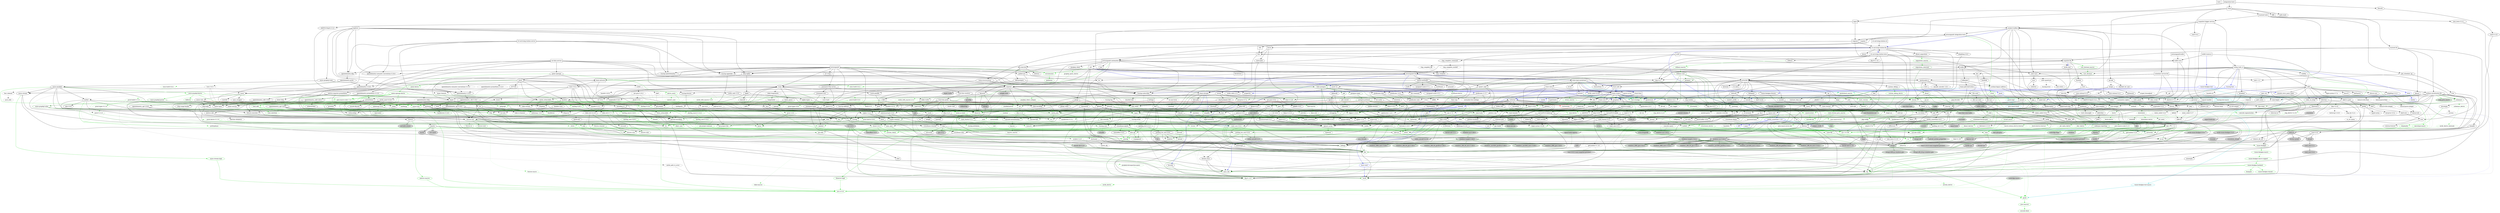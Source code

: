 digraph {
    0 [ label = "tests" shape = box]
    1 [ label = "catalyst-toolbox" shape = box]
    2 [ label = "chain-addr" shape = box]
    3 [ label = "chain-core" shape = box]
    4 [ label = "chain-ser" shape = box]
    5 [ label = "chain-crypto" shape = box]
    6 [ label = "typed-bytes" shape = box]
    7 [ label = "chain-impl-mockchain" shape = box]
    8 [ label = "cardano-legacy-address" shape = box]
    9 [ label = "chain-time" shape = box]
    10 [ label = "chain-vote" shape = box]
    11 [ label = "imhamt" shape = box]
    12 [ label = "sparse-array" shape = box]
    13 [ label = "chain-storage" shape = box]
    14 [ label = "jcli" shape = box]
    15 [ label = "jormungandr-lib" shape = box]
    16 [ label = "jormungandr-automation" shape = box]
    17 [ label = "jortestkit" shape = box]
    18 [ label = "jormungandr-integration-tests" shape = box]
    19 [ label = "hersir" shape = box]
    20 [ label = "thor" shape = box]
    21 [ label = "loki" shape = box]
    22 [ label = "mjolnir" shape = box]
    23 [ label = "snapshot-lib" shape = box]
    24 [ label = "symmetric-cipher" shape = box]
    25 [ label = "vit-servicing-station-lib" shape = box]
    26 [ label = "event-db" shape = box]
    27 [ label = "vit-servicing-station-tests" shape = box]
    28 [ label = "wallet" shape = box]
    29 [ label = "chain-path-derivation" shape = box]
    30 [ label = "hdkeygen" shape = box]
    31 [ label = "chain-network" shape = box]
    32 [ label = "jormungandrwallet" shape = box]
    33 [ label = "wallet-core" shape = box]
    34 [ label = "wallet-wasm-js" shape = box]
    35 [ label = "jormungandr" shape = box]
    36 [ label = "explorer" shape = box]
    37 [ label = "settings" shape = box]
    38 [ label = "blockchain" shape = box]
    39 [ label = "vit-servicing-station-cli" shape = box]
    40 [ label = "vit-servicing-station-server" shape = box]
    41 [ label = "iapyx" shape = box]
    42 [ label = "valgrind" shape = box]
    43 [ label = "vitup" shape = box]
    44 [ label = "mainnet-lib" shape = box]
    45 [ label = "mainnet-tools" shape = box]
    46 [ label = "scheduler-service-lib" shape = box]
    47 [ label = "signals-handler" shape = box]
    48 [ label = "snapshot-trigger-service" shape = box]
    49 [ label = "voting_tools_rs" shape = box]
    50 [ label = "integration-tests" shape = box]
    51 [ label = "cat-data-service" shape = box]
    52 [ label = "audit" shape = box]
    53 [ label = "assert_cmd" ]
    54 [ label = "assert_fs" ]
    55 [ label = "bech32 0.8.1" ]
    56 [ label = "clap 4.2.1" ]
    57 [ label = "color-eyre" ]
    58 [ label = "csv" ]
    59 [ label = "fraction" ]
    60 [ label = "futures" ]
    61 [ label = "gag" ]
    62 [ label = "governor" ]
    63 [ label = "graphql_client" ]
    64 [ label = "hex" ]
    65 [ label = "image" ]
    66 [ label = "itertools 0.10.5" color = darkgreen]
    67 [ label = "once_cell" color = darkgreen]
    68 [ label = "predicates 2.1.5" ]
    69 [ label = "proptest" ]
    70 [ label = "qrcode" ]
    71 [ label = "quircs" ]
    72 [ label = "rand 0.8.5" color = darkgreen]
    73 [ label = "rand_chacha 0.3.1" color = darkgreen]
    74 [ label = "rayon" ]
    75 [ label = "regex" color = darkgreen]
    76 [ label = "reqwest" ]
    77 [ label = "rust_decimal" color = darkgreen]
    78 [ label = "rust_decimal_macros" color = green3]
    79 [ label = "serde" color = darkgreen]
    80 [ label = "serde_json" color = darkgreen]
    81 [ label = "serde_test" ]
    82 [ label = "serde_yaml 0.8.26" ]
    83 [ label = "sscanf" ]
    84 [ label = "test-strategy" color = green3]
    85 [ label = "thiserror" color = darkgreen]
    86 [ label = "time 0.3.20" color = darkgreen]
    87 [ label = "tokio" color = darkgreen]
    88 [ label = "tracing" color = darkgreen]
    89 [ label = "tracing-subscriber" ]
    90 [ label = "url" color = darkgreen]
    91 [ label = "versionisator" color = green3]
    92 [ label = "cryptoxide 0.4.4" ]
    93 [ label = "quickcheck" ]
    94 [ label = "curve25519-dalek-ng" ]
    95 [ label = "ed25519-bip32 0.4.1" ]
    96 [ label = "ed25519-dalek" ]
    97 [ label = "generic-array" color = darkgreen]
    98 [ label = "rand_core 0.6.4" color = darkgreen]
    99 [ label = "sha2 0.10.6" color = darkgreen]
    100 [ label = "smoke" color = blue]
    101 [ label = "lazy_static" color = darkgreen]
    102 [ label = "quickcheck_macros" color = green3]
    103 [ label = "strum" ]
    104 [ label = "strum_macros" color = green3]
    105 [ label = "tempfile" color = darkgreen]
    106 [ label = "cbor_event" ]
    107 [ label = "base64 0.21.0" color = darkgreen]
    108 [ label = "cfg-if 1.0.0" color = darkgreen]
    109 [ label = "const_format" ]
    110 [ label = "criterion" ]
    111 [ label = "rustc_version" color = green3]
    112 [ label = "trybuild" color = blue]
    113 [ label = "data-pile" ]
    114 [ label = "sled" ]
    115 [ label = "base64 0.13.1" ]
    116 [ label = "bincode" ]
    117 [ label = "bytes" color = darkgreen]
    118 [ label = "clap_complete" ]
    119 [ label = "gtmpl" ]
    120 [ label = "rand 0.7.3" ]
    121 [ label = "rpassword" ]
    122 [ label = "serde_derive" color = green3]
    123 [ label = "http" color = darkgreen]
    124 [ label = "humantime" ]
    125 [ label = "parity-multiaddr" ]
    126 [ label = "serde_with 2.3.1" ]
    127 [ label = "bytesize" ]
    128 [ label = "custom_debug" ]
    129 [ label = "flate2" ]
    130 [ label = "fs_extra" ]
    131 [ label = "json" ]
    132 [ label = "keynesis" ]
    133 [ label = "log" color = darkgreen]
    134 [ label = "netstat2" ]
    135 [ label = "os_info" ]
    136 [ label = "poldercast" ]
    137 [ label = "prost 0.9.0" color = darkgreen]
    138 [ label = "semver" color = darkgreen]
    139 [ label = "sysinfo" ]
    140 [ label = "tar" ]
    141 [ label = "tokio-stream" ]
    142 [ label = "tonic 0.6.2" ]
    143 [ label = "tonic-build 0.6.2" color = green3]
    144 [ label = "warp" ]
    145 [ label = "zip" ]
    146 [ label = "console" ]
    147 [ label = "dialoguer" ]
    148 [ label = "indicatif" ]
    149 [ label = "sha-1" ]
    150 [ label = "sha2 0.9.9" ]
    151 [ label = "bech32 0.7.3" ]
    152 [ label = "rstest" color = green3]
    153 [ label = "yaml-rust" ]
    154 [ label = "ctrlc" ]
    155 [ label = "slave-pool" ]
    156 [ label = "cocoon" ]
    157 [ label = "dirs" ]
    158 [ label = "zeroize" ]
    159 [ label = "async-trait" color = green3]
    160 [ label = "diesel" color = darkgreen]
    161 [ label = "diesel_migrations" ]
    162 [ label = "dotenv" ]
    163 [ label = "http-zipkin" ]
    164 [ label = "notify" ]
    165 [ label = "pretty_assertions 1.3.0" color = blue]
    166 [ label = "r2d2" color = darkgreen]
    167 [ label = "simplelog 0.8.0" ]
    168 [ label = "tracing-futures" ]
    169 [ label = "bb8" ]
    170 [ label = "bb8-postgres" ]
    171 [ label = "chrono" color = darkgreen]
    172 [ label = "dotenvy" ]
    173 [ label = "tokio-postgres" color = darkgreen]
    174 [ label = "cfg-if 0.1.10" ]
    175 [ label = "dyn-clone" color = darkgreen]
    176 [ label = "fake" ]
    177 [ label = "hyper" ]
    178 [ label = "postgres" color = darkgreen]
    179 [ label = "pretty_assertions 0.6.1" ]
    180 [ label = "rand_core 0.5.1" ]
    181 [ label = "refinery" ]
    182 [ label = "hashlink" ]
    183 [ label = "paste" color = blue]
    184 [ label = "http-body" ]
    185 [ label = "pin-project" ]
    186 [ label = "clear_on_drop" ]
    187 [ label = "console_error_panic_hook" ]
    188 [ label = "getrandom 0.2.9" color = darkgreen]
    189 [ label = "js-sys" color = darkgreen]
    190 [ label = "wasm-bindgen" color = darkgreen]
    191 [ label = "wasm-bindgen-test" color = blue]
    192 [ label = "web-sys" ]
    193 [ label = "arc-swap" ]
    194 [ label = "enum-as-inner" color = green3]
    195 [ label = "jsonrpsee-core" ]
    196 [ label = "jsonrpsee-http-server" ]
    197 [ label = "libc" color = darkgreen]
    198 [ label = "linked-hash-map" ]
    199 [ label = "local-ip-address" ]
    200 [ label = "lru" ]
    201 [ label = "nix 0.25.1" style = filled, fillcolor = lightgrey]
    202 [ label = "opentelemetry 0.19.0" ]
    203 [ label = "opentelemetry-otlp" ]
    204 [ label = "opentelemetry-semantic-conventions 0.10.0" ]
    205 [ label = "tokio-util 0.6.10" ]
    206 [ label = "tracing-appender" ]
    207 [ label = "tracing-opentelemetry" ]
    208 [ label = "trust-dns-resolver" ]
    209 [ label = "anyhow" color = darkgreen]
    210 [ label = "async-graphql" ]
    211 [ label = "async-graphql-warp" ]
    212 [ label = "futures-channel" color = darkgreen]
    213 [ label = "futures-util" color = darkgreen]
    214 [ label = "ed25519-bip32 0.3.2" ]
    215 [ label = "prettytable-rs" ]
    216 [ label = "warp-reverse-proxy" ]
    217 [ label = "diffy" ]
    218 [ label = "glob" ]
    219 [ label = "path-slash" ]
    220 [ label = "rustls" ]
    221 [ label = "rustls-pemfile" ]
    222 [ label = "tempdir" ]
    223 [ label = "tokio-rustls" ]
    224 [ label = "uuid 0.8.2" ]
    225 [ label = "walkdir" color = darkgreen]
    226 [ label = "cardano-serialization-lib" ]
    227 [ label = "pharos" ]
    228 [ label = "job_scheduler_ng" ]
    229 [ label = "num-traits" color = darkgreen]
    230 [ label = "uuid 1.3.1" ]
    231 [ label = "bytekind" ]
    232 [ label = "cddl" ]
    233 [ label = "ciborium" ]
    234 [ label = "dashmap" ]
    235 [ label = "insta" color = blue]
    236 [ label = "microtype" ]
    237 [ label = "nonempty" ]
    238 [ label = "tracing-test" color = blue]
    239 [ label = "validity" ]
    240 [ label = "libmath" ]
    241 [ label = "rand_chacha 0.2.2" ]
    242 [ label = "axum" ]
    243 [ label = "metrics" ]
    244 [ label = "metrics-exporter-prometheus" ]
    245 [ label = "opentelemetry-prometheus 0.13.0" ]
    246 [ label = "poem" ]
    247 [ label = "poem-openapi" ]
    248 [ label = "serde_with 3.3.0" ]
    249 [ label = "tower" ]
    250 [ label = "tower-http" ]
    251 [ label = "clap_complete_command" ]
    252 [ label = "anstyle" ]
    253 [ label = "bstr" ]
    254 [ label = "doc-comment" ]
    255 [ label = "predicates 3.0.2" ]
    256 [ label = "predicates-core" ]
    257 [ label = "predicates-tree" ]
    258 [ label = "wait-timeout" ]
    259 [ label = "globwalk" ]
    260 [ label = "clap_builder" ]
    261 [ label = "clap_derive 4.2.0" color = green3, style = dashed]
    262 [ label = "backtrace" ]
    263 [ label = "color-spantrace" style = dashed]
    264 [ label = "eyre" ]
    265 [ label = "indenter" ]
    266 [ label = "owo-colors" ]
    267 [ label = "tracing-error" style = dashed]
    268 [ label = "csv-core" ]
    269 [ label = "itoa" color = darkgreen]
    270 [ label = "ryu" color = darkgreen]
    271 [ label = "num" ]
    272 [ label = "futures-core" color = darkgreen]
    273 [ label = "futures-executor" ]
    274 [ label = "futures-io" color = darkgreen]
    275 [ label = "futures-sink" color = darkgreen]
    276 [ label = "futures-task" color = darkgreen]
    277 [ label = "filedescriptor" ]
    278 [ label = "futures-timer" style = dashed]
    279 [ label = "no-std-compat" ]
    280 [ label = "nonzero_ext" ]
    281 [ label = "parking_lot 0.12.1" color = darkgreen]
    282 [ label = "smallvec" color = darkgreen]
    283 [ label = "graphql_query_derive" color = green3, style = dashed]
    284 [ label = "bytemuck" ]
    285 [ label = "byteorder" color = darkgreen]
    286 [ label = "color_quant" ]
    287 [ label = "gif" style = dashed]
    288 [ label = "jpeg-decoder" style = dashed]
    289 [ label = "num-iter" ]
    290 [ label = "num-rational 0.3.2" ]
    291 [ label = "png" style = dashed]
    292 [ label = "scoped_threadpool" style = dashed]
    293 [ label = "tiff" style = dashed]
    294 [ label = "either" color = darkgreen]
    295 [ label = "difflib" style = dashed]
    296 [ label = "float-cmp" style = dashed]
    297 [ label = "normalize-line-endings" style = dashed]
    298 [ label = "bit-set" style = dashed]
    299 [ label = "bitflags" color = darkgreen]
    300 [ label = "quick-error 2.0.1" style = dashed]
    301 [ label = "rand_xorshift" ]
    302 [ label = "regex-syntax 0.6.29" color = darkgreen]
    303 [ label = "rusty-fork" style = dashed]
    304 [ label = "unarray" ]
    305 [ label = "checked_int_cast" ]
    306 [ label = "num-derive" color = green3]
    307 [ label = "ppv-lite86" color = darkgreen]
    308 [ label = "rayon-core" ]
    309 [ label = "aho-corasick" color = darkgreen]
    310 [ label = "memchr" color = darkgreen]
    311 [ label = "encoding_rs" ]
    312 [ label = "h2" ]
    313 [ label = "hyper-rustls" style = "dashed,filled", fillcolor = lightgrey]
    314 [ label = "ipnet" ]
    315 [ label = "mime" color = darkgreen]
    316 [ label = "percent-encoding" color = darkgreen]
    317 [ label = "pin-project-lite" color = darkgreen]
    318 [ label = "serde_urlencoded" ]
    319 [ label = "tower-service" ]
    320 [ label = "wasm-bindgen-futures" ]
    321 [ label = "webpki-roots" style = "dashed,filled", fillcolor = lightgrey]
    322 [ label = "winreg" style = filled, fillcolor = lightgrey]
    323 [ label = "arrayvec 0.7.2" color = darkgreen]
    324 [ label = "borsh" color = darkgreen, style = dashed]
    325 [ label = "bytecheck" color = darkgreen, style = dashed]
    326 [ label = "rkyv" color = darkgreen, style = dashed]
    327 [ label = "quote" color = green3]
    328 [ label = "indexmap 1.9.3" color = darkgreen]
    329 [ label = "sscanf_macro" color = green3]
    330 [ label = "proc-macro2" color = green3]
    331 [ label = "structmeta" color = green3]
    332 [ label = "syn 1.0.109" color = green3]
    333 [ label = "thiserror-impl" color = green3]
    334 [ label = "num_threads" color = darkgreen, style = "dashed,filled", fillcolor = lightgrey]
    335 [ label = "time-core" color = darkgreen]
    336 [ label = "time-macros" color = green3, style = dashed]
    337 [ label = "autocfg" color = green3]
    338 [ label = "mio" color = darkgreen]
    339 [ label = "num_cpus" color = darkgreen]
    340 [ label = "signal-hook-registry" color = darkgreen, style = "dashed,filled", fillcolor = lightgrey]
    341 [ label = "socket2 0.4.9" color = darkgreen, style = dashed]
    342 [ label = "tokio-macros" color = green3, style = dashed]
    343 [ label = "windows-sys 0.45.0" color = darkgreen, style = filled, fillcolor = lightgrey]
    344 [ label = "tracing-attributes" color = green3, style = dashed]
    345 [ label = "tracing-core" color = darkgreen]
    346 [ label = "matchers" style = dashed]
    347 [ label = "nu-ansi-term" style = dashed]
    348 [ label = "sharded-slab" style = dashed]
    349 [ label = "thread_local" ]
    350 [ label = "tracing-log" style = dashed]
    351 [ label = "tracing-serde" style = dashed]
    352 [ label = "form_urlencoded" color = darkgreen]
    353 [ label = "idna 0.3.0" color = darkgreen]
    354 [ label = "platforms" color = green3]
    355 [ label = "env_logger" style = dashed]
    356 [ label = "digest 0.9.0" ]
    357 [ label = "subtle-ng" ]
    358 [ label = "curve25519-dalek" ]
    359 [ label = "ed25519" ]
    360 [ label = "typenum" color = darkgreen]
    361 [ label = "version_check" color = green3]
    362 [ label = "cpufeatures" color = darkgreen, style = filled, fillcolor = lightgrey]
    363 [ label = "digest 0.10.6" color = darkgreen]
    364 [ label = "heck 0.4.1" color = green3]
    365 [ label = "rustversion" color = red]
    366 [ label = "fastrand" color = darkgreen]
    367 [ label = "redox_syscall 0.3.5" color = darkgreen, style = filled, fillcolor = lightgrey]
    368 [ label = "rustix" color = darkgreen, style = filled, fillcolor = lightgrey]
    369 [ label = "const_format_proc_macros" color = green3]
    370 [ label = "atty" ]
    371 [ label = "cast" ]
    372 [ label = "clap 2.34.0" ]
    373 [ label = "criterion-plot" ]
    374 [ label = "oorandom" ]
    375 [ label = "plotters" ]
    376 [ label = "serde_cbor" ]
    377 [ label = "tinytemplate" ]
    378 [ label = "basic-toml" color = blue]
    379 [ label = "termcolor" color = darkgreen]
    380 [ label = "memmap2" ]
    381 [ label = "crc32fast" ]
    382 [ label = "crossbeam-epoch" ]
    383 [ label = "crossbeam-utils" ]
    384 [ label = "fs2" style = filled, fillcolor = lightgrey]
    385 [ label = "fxhash" ]
    386 [ label = "parking_lot 0.11.2" ]
    387 [ label = "gtmpl_value" ]
    388 [ label = "getrandom 0.1.16" style = dashed]
    389 [ label = "rand_hc" style = filled, fillcolor = lightgrey]
    390 [ label = "winapi" color = darkgreen, style = filled, fillcolor = lightgrey]
    391 [ label = "syn 2.0.16" color = green3]
    392 [ label = "fnv" color = darkgreen]
    393 [ label = "arrayref" ]
    394 [ label = "bs58" ]
    395 [ label = "data-encoding" ]
    396 [ label = "multihash" ]
    397 [ label = "static_assertions" ]
    398 [ label = "unsigned-varint 0.7.1" ]
    399 [ label = "serde_with_macros 2.3.1" color = green3, style = dashed]
    400 [ label = "custom_debug_derive" color = green3]
    401 [ label = "miniz_oxide 0.6.2" ]
    402 [ label = "cryptoxide 0.3.6" ]
    403 [ label = "prost-derive 0.9.0" color = green3, style = dashed]
    404 [ label = "core-foundation-sys" color = darkgreen, style = filled, fillcolor = lightgrey]
    405 [ label = "ntapi" style = filled, fillcolor = lightgrey]
    406 [ label = "filetime" ]
    407 [ label = "xattr" style = "dashed,filled", fillcolor = lightgrey]
    408 [ label = "tokio-util 0.7.7" color = darkgreen]
    409 [ label = "async-stream" ]
    410 [ label = "hyper-timeout" style = dashed]
    411 [ label = "tower-layer" ]
    412 [ label = "prost-build 0.9.0" color = green3, style = dashed]
    413 [ label = "headers" ]
    414 [ label = "mime_guess" ]
    415 [ label = "multiparty" style = dashed]
    416 [ label = "scoped-tls" ]
    417 [ label = "tokio-tungstenite" style = dashed]
    418 [ label = "aes 0.7.5" style = dashed]
    419 [ label = "bzip2" style = dashed]
    420 [ label = "constant_time_eq" style = dashed]
    421 [ label = "hmac 0.12.1" color = darkgreen]
    422 [ label = "pbkdf2 0.11.0" style = dashed]
    423 [ label = "sha1" ]
    424 [ label = "zstd" style = dashed]
    425 [ label = "encode_unicode 0.3.6" style = filled, fillcolor = lightgrey]
    426 [ label = "unicode-width" color = darkgreen]
    427 [ label = "windows-sys 0.42.0" style = filled, fillcolor = lightgrey]
    428 [ label = "shell-words" ]
    429 [ label = "number_prefix" ]
    430 [ label = "block-buffer 0.9.0" ]
    431 [ label = "opaque-debug" ]
    432 [ label = "nix 0.26.2" style = filled, fillcolor = lightgrey]
    433 [ label = "crossbeam-channel" ]
    434 [ label = "aes-gcm 0.9.4" ]
    435 [ label = "chacha20poly1305" ]
    436 [ label = "hmac 0.11.0" ]
    437 [ label = "pbkdf2 0.9.0" ]
    438 [ label = "dirs-sys" ]
    439 [ label = "zeroize_derive" color = green3, style = dashed]
    440 [ label = "diesel_derives" color = green3]
    441 [ label = "pq-sys" color = darkgreen, style = dashed]
    442 [ label = "migrations_internals" color = darkgreen]
    443 [ label = "migrations_macros" color = green3]
    444 [ label = "zipkin" ]
    445 [ label = "fsevent-sys" style = "dashed,filled", fillcolor = lightgrey]
    446 [ label = "inotify" style = filled, fillcolor = lightgrey]
    447 [ label = "kqueue" style = filled, fillcolor = lightgrey]
    448 [ label = "ctor" color = green3, style = filled, fillcolor = lightgrey]
    449 [ label = "diff" color = blue]
    450 [ label = "output_vt100" style = filled, fillcolor = lightgrey]
    451 [ label = "yansi" color = blue]
    452 [ label = "scheduled-thread-pool" color = darkgreen]
    453 [ label = "iana-time-zone" color = darkgreen, style = "dashed,filled", fillcolor = lightgrey]
    454 [ label = "num-integer" color = darkgreen]
    455 [ label = "time 0.1.45" color = darkgreen, style = dashed]
    456 [ label = "fallible-iterator" color = darkgreen]
    457 [ label = "phf" color = darkgreen]
    458 [ label = "postgres-protocol" color = darkgreen]
    459 [ label = "postgres-types" color = darkgreen]
    460 [ label = "socket2 0.5.1" color = darkgreen]
    461 [ label = "httparse" ]
    462 [ label = "httpdate" ]
    463 [ label = "want" ]
    464 [ label = "ansi_term 0.11.0" ]
    465 [ label = "difference" ]
    466 [ label = "refinery-core" color = darkgreen]
    467 [ label = "refinery-macros" color = green3]
    468 [ label = "hashbrown 0.12.3" color = darkgreen]
    469 [ label = "paste-impl" color = turquoise3]
    470 [ label = "proc-macro-hack" color = turquoise3]
    471 [ label = "pin-project-internal" color = green3]
    472 [ label = "cc" color = green3]
    473 [ label = "wasi 0.11.0+wasi-snapshot-preview1" color = darkgreen, style = filled, fillcolor = lightgrey]
    474 [ label = "wasm-bindgen-macro" color = green3]
    475 [ label = "wasm-bindgen-test-macro" color = turquoise3]
    476 [ label = "beef" ]
    477 [ label = "jsonrpsee-types" ]
    478 [ label = "rustc-hash" style = dashed]
    479 [ label = "globset" ]
    480 [ label = "unicase" color = darkgreen]
    481 [ label = "neli" style = filled, fillcolor = lightgrey]
    482 [ label = "memoffset 0.6.5" style = "dashed,filled", fillcolor = lightgrey]
    483 [ label = "pin-utils" color = darkgreen]
    484 [ label = "opentelemetry_api 0.19.0" ]
    485 [ label = "opentelemetry_sdk 0.19.0" ]
    486 [ label = "opentelemetry 0.18.0" ]
    487 [ label = "opentelemetry-proto" ]
    488 [ label = "prost 0.11.8" color = darkgreen, style = dashed]
    489 [ label = "tonic 0.8.3" style = dashed]
    490 [ label = "slab" color = darkgreen]
    491 [ label = "ipconfig" style = "dashed,filled", fillcolor = lightgrey]
    492 [ label = "lru-cache" ]
    493 [ label = "resolv-conf" style = dashed]
    494 [ label = "trust-dns-proto" ]
    495 [ label = "async-graphql-derive" color = green3]
    496 [ label = "async-graphql-parser" color = darkgreen]
    497 [ label = "async-graphql-value" color = darkgreen]
    498 [ label = "fast_chemail" style = dashed]
    499 [ label = "multer" ]
    500 [ label = "futures-macro" color = green3, style = dashed]
    501 [ label = "encode_unicode 1.0.0" ]
    502 [ label = "is-terminal" ]
    503 [ label = "term" ]
    504 [ label = "ansi_term 0.12.1" ]
    505 [ label = "ring" ]
    506 [ label = "sct" ]
    507 [ label = "webpki" ]
    508 [ label = "rand 0.4.6" ]
    509 [ label = "remove_dir_all" ]
    510 [ label = "same-file" color = darkgreen]
    511 [ label = "winapi-util" color = darkgreen, style = filled, fillcolor = lightgrey]
    512 [ label = "noop_proc_macro" color = green3, style = filled, fillcolor = lightgrey]
    513 [ label = "num-bigint" ]
    514 [ label = "rand_os" style = filled, fillcolor = lightgrey]
    515 [ label = "schemars" color = darkgreen]
    516 [ label = "serde-wasm-bindgen 0.4.5" style = filled, fillcolor = lightgrey]
    517 [ label = "cron" ]
    518 [ label = "libm" color = darkgreen, style = dashed]
    519 [ label = "abnf_to_pest" ]
    520 [ label = "base16" ]
    521 [ label = "base64-url" style = dashed]
    522 [ label = "clap 3.2.23" style = dashed]
    523 [ label = "codespan-reporting" color = darkgreen]
    524 [ label = "crossterm" style = "dashed,filled", fillcolor = lightgrey]
    525 [ label = "displaydoc" color = green3]
    526 [ label = "hexf-parse" ]
    527 [ label = "itertools 0.11.0" ]
    528 [ label = "lexical-core" ]
    529 [ label = "pest_meta" ]
    530 [ label = "pest_vm" ]
    531 [ label = "regex-syntax 0.7.4" style = dashed]
    532 [ label = "serde-wasm-bindgen 0.5.0" style = "dashed,filled", fillcolor = lightgrey]
    533 [ label = "simplelog 0.12.1" ]
    534 [ label = "uriparse" style = dashed]
    535 [ label = "ciborium-io" ]
    536 [ label = "ciborium-ll" ]
    537 [ label = "hashbrown 0.14.0" color = darkgreen]
    538 [ label = "lock_api" color = darkgreen]
    539 [ label = "parking_lot_core 0.9.8" color = darkgreen]
    540 [ label = "similar" color = blue]
    541 [ label = "microtype-macro" color = green3]
    542 [ label = "secrecy" style = dashed]
    543 [ label = "tracing-test-macro" color = turquoise3]
    544 [ label = "rand 0.3.23" ]
    545 [ label = "axum-core" ]
    546 [ label = "matchit" ]
    547 [ label = "serde_path_to_error" style = dashed]
    548 [ label = "sync_wrapper" ]
    549 [ label = "ahash 0.8.3" color = darkgreen]
    550 [ label = "metrics-macros" color = green3]
    551 [ label = "portable-atomic" style = filled, fillcolor = lightgrey]
    552 [ label = "metrics-util" ]
    553 [ label = "quanta" ]
    554 [ label = "opentelemetry_api 0.20.0" ]
    555 [ label = "opentelemetry_sdk 0.20.0" ]
    556 [ label = "prometheus" ]
    557 [ label = "protobuf" ]
    558 [ label = "cookie" style = dashed]
    559 [ label = "opentelemetry-http" style = dashed]
    560 [ label = "opentelemetry-prometheus 0.12.0" style = dashed]
    561 [ label = "opentelemetry-semantic-conventions 0.11.0" style = dashed]
    562 [ label = "poem-derive" color = green3]
    563 [ label = "quick-xml" ]
    564 [ label = "rfc7239" ]
    565 [ label = "serde_yaml 0.9.25" ]
    566 [ label = "derive_more" color = green3]
    567 [ label = "poem-openapi-derive" color = green3]
    568 [ label = "indexmap 2.0.0" color = darkgreen]
    569 [ label = "serde_with_macros 3.3.0" color = green3, style = dashed]
    570 [ label = "http-range-header" ]
    571 [ label = "clap_complete_fig" style = dashed]
    572 [ label = "clap_complete_nushell" style = dashed]
    573 [ label = "regex-automata" style = dashed]
    574 [ label = "termtree" ]
    575 [ label = "ignore" ]
    576 [ label = "anstream" style = dashed]
    577 [ label = "clap_lex 0.4.1" ]
    578 [ label = "strsim" color = darkgreen, style = dashed]
    579 [ label = "addr2line" ]
    580 [ label = "object" ]
    581 [ label = "rustc-demangle" ]
    582 [ label = "num-complex" ]
    583 [ label = "num-rational 0.4.1" ]
    584 [ label = "graphql_client_codegen" color = green3, style = dashed]
    585 [ label = "weezl" style = dashed]
    586 [ label = "deflate" style = dashed]
    587 [ label = "miniz_oxide 0.3.7" style = dashed]
    588 [ label = "miniz_oxide 0.4.4" style = dashed]
    589 [ label = "bit-vec" style = dashed]
    590 [ label = "quick-error 1.2.3" style = dashed]
    591 [ label = "crossbeam-deque" ]
    592 [ label = "borsh-derive" color = green3, style = dashed]
    593 [ label = "hashbrown 0.13.1" color = darkgreen, style = dashed]
    594 [ label = "bytecheck_derive" color = green3, style = dashed]
    595 [ label = "ptr_meta" color = darkgreen, style = dashed]
    596 [ label = "simdutf8" color = darkgreen, style = dashed]
    597 [ label = "rend" color = darkgreen, style = dashed]
    598 [ label = "rkyv_derive" color = green3, style = dashed]
    599 [ label = "seahash" color = darkgreen, style = dashed]
    600 [ label = "unicode-ident" color = green3]
    601 [ label = "structmeta-derive" color = green3]
    602 [ label = "hermit-abi 0.2.6" color = darkgreen, style = filled, fillcolor = lightgrey]
    603 [ label = "windows-targets 0.42.2" color = darkgreen, style = filled, fillcolor = lightgrey]
    604 [ label = "valuable" color = darkgreen, style = "dashed,filled", fillcolor = lightgrey]
    605 [ label = "overload" style = dashed]
    606 [ label = "unicode-bidi" color = darkgreen]
    607 [ label = "unicode-normalization" color = darkgreen]
    608 [ label = "subtle" color = darkgreen]
    609 [ label = "signature" ]
    610 [ label = "block-buffer 0.10.4" color = darkgreen, style = dashed]
    611 [ label = "crypto-common" color = darkgreen]
    612 [ label = "instant" color = darkgreen]
    613 [ label = "errno" color = darkgreen, style = filled, fillcolor = lightgrey]
    614 [ label = "io-lifetimes" color = darkgreen]
    615 [ label = "linux-raw-sys" color = darkgreen, style = filled, fillcolor = lightgrey]
    616 [ label = "unicode-xid" color = green3]
    617 [ label = "hermit-abi 0.1.19" style = filled, fillcolor = lightgrey]
    618 [ label = "textwrap 0.11.0" ]
    619 [ label = "plotters-backend" ]
    620 [ label = "plotters-svg" style = dashed]
    621 [ label = "half" ]
    622 [ label = "memoffset 0.8.0" ]
    623 [ label = "scopeguard" color = darkgreen]
    624 [ label = "parking_lot_core 0.8.6" ]
    625 [ label = "wasi 0.9.0+wasi-snapshot-preview1" style = "dashed,filled", fillcolor = lightgrey]
    626 [ label = "winapi-i686-pc-windows-gnu" color = darkgreen, style = filled, fillcolor = lightgrey]
    627 [ label = "winapi-x86_64-pc-windows-gnu" color = darkgreen, style = filled, fillcolor = lightgrey]
    628 [ label = "multihash-derive" color = green3, style = dashed]
    629 [ label = "unsigned-varint 0.5.1" ]
    630 [ label = "darling 0.14.4" color = green3]
    631 [ label = "synstructure" color = green3]
    632 [ label = "adler" ]
    633 [ label = "redox_syscall 0.2.16" style = filled, fillcolor = lightgrey]
    634 [ label = "async-stream-impl" color = green3]
    635 [ label = "tokio-io-timeout" style = dashed]
    636 [ label = "heck 0.3.3" color = green3, style = dashed]
    637 [ label = "multimap" color = green3, style = dashed]
    638 [ label = "petgraph" color = green3, style = dashed]
    639 [ label = "prost-types 0.9.0" color = green3, style = dashed]
    640 [ label = "which" color = green3, style = dashed]
    641 [ label = "headers-core" ]
    642 [ label = "try-lock" ]
    643 [ label = "tungstenite" style = dashed]
    644 [ label = "cipher 0.3.0" ]
    645 [ label = "bzip2-sys" style = dashed]
    646 [ label = "password-hash" style = dashed]
    647 [ label = "zstd-safe" style = dashed]
    648 [ label = "windows_aarch64_gnullvm 0.42.2" color = darkgreen, style = filled, fillcolor = lightgrey]
    649 [ label = "windows_aarch64_msvc 0.42.2" color = darkgreen, style = filled, fillcolor = lightgrey]
    650 [ label = "windows_i686_gnu 0.42.2" color = darkgreen, style = filled, fillcolor = lightgrey]
    651 [ label = "windows_i686_msvc 0.42.2" color = darkgreen, style = filled, fillcolor = lightgrey]
    652 [ label = "windows_x86_64_gnu 0.42.2" color = darkgreen, style = filled, fillcolor = lightgrey]
    653 [ label = "windows_x86_64_gnullvm 0.42.2" color = darkgreen, style = filled, fillcolor = lightgrey]
    654 [ label = "windows_x86_64_msvc 0.42.2" color = darkgreen, style = filled, fillcolor = lightgrey]
    655 [ label = "aead 0.4.3" ]
    656 [ label = "ctr 0.8.0" ]
    657 [ label = "ghash 0.4.4" ]
    658 [ label = "aead 0.5.2" ]
    659 [ label = "chacha20" ]
    660 [ label = "cipher 0.4.4" ]
    661 [ label = "poly1305" ]
    662 [ label = "crypto-mac" ]
    663 [ label = "redox_users" style = filled, fillcolor = lightgrey]
    664 [ label = "vcpkg" color = green3, style = "dashed,filled", fillcolor = lightgrey]
    665 [ label = "lazycell" ]
    666 [ label = "zipkin-types" ]
    667 [ label = "inotify-sys" style = filled, fillcolor = lightgrey]
    668 [ label = "kqueue-sys" style = filled, fillcolor = lightgrey]
    669 [ label = "android_system_properties" color = darkgreen, style = "dashed,filled", fillcolor = lightgrey]
    670 [ label = "iana-time-zone-haiku" color = darkgreen, style = "dashed,filled", fillcolor = lightgrey]
    671 [ label = "windows" color = darkgreen, style = "dashed,filled", fillcolor = lightgrey]
    672 [ label = "wasi 0.10.0+wasi-snapshot-preview1" color = darkgreen, style = "dashed,filled", fillcolor = lightgrey]
    673 [ label = "phf_shared" color = darkgreen]
    674 [ label = "md-5" color = darkgreen]
    675 [ label = "stringprep" color = darkgreen]
    676 [ label = "siphasher" color = darkgreen]
    677 [ label = "toml" color = darkgreen]
    678 [ label = "ahash 0.7.6" color = darkgreen, style = dashed]
    679 [ label = "jobserver" color = green3, style = dashed]
    680 [ label = "wasm-bindgen-macro-support" color = green3]
    681 [ label = "urlencoding" ]
    682 [ label = "opentelemetry_api 0.18.0" ]
    683 [ label = "opentelemetry_sdk 0.18.0" ]
    684 [ label = "tonic-build 0.8.4" color = green3, style = dashed]
    685 [ label = "prost-derive 0.11.8" color = green3, style = dashed]
    686 [ label = "widestring" style = "dashed,filled", fillcolor = lightgrey]
    687 [ label = "hostname" style = dashed]
    688 [ label = "idna 0.2.3" ]
    689 [ label = "tinyvec" color = darkgreen]
    690 [ label = "Inflector" color = green3]
    691 [ label = "proc-macro-crate 1.3.1" color = green3]
    692 [ label = "pest" color = darkgreen]
    693 [ label = "ascii_utils" style = dashed]
    694 [ label = "spin 0.9.8" ]
    695 [ label = "hermit-abi 0.3.1" color = darkgreen, style = filled, fillcolor = lightgrey]
    696 [ label = "dirs-next" ]
    697 [ label = "spin 0.5.2" style = filled, fillcolor = lightgrey]
    698 [ label = "untrusted" ]
    699 [ label = "fuchsia-cprng" style = filled, fillcolor = lightgrey]
    700 [ label = "rand_core 0.3.1" style = filled, fillcolor = lightgrey]
    701 [ label = "rdrand" style = filled, fillcolor = lightgrey]
    702 [ label = "cloudabi" style = filled, fillcolor = lightgrey]
    703 [ label = "rand_core 0.4.2" style = filled, fillcolor = lightgrey]
    704 [ label = "schemars_derive" color = green3, style = dashed]
    705 [ label = "nom" ]
    706 [ label = "abnf" ]
    707 [ label = "pretty" ]
    708 [ label = "clap_derive 3.2.18" color = green3, style = dashed]
    709 [ label = "clap_lex 0.2.4" style = dashed]
    710 [ label = "textwrap 0.16.0" style = dashed]
    711 [ label = "crossterm_winapi" style = "dashed,filled", fillcolor = lightgrey]
    712 [ label = "signal-hook" style = "dashed,filled", fillcolor = lightgrey]
    713 [ label = "signal-hook-mio" style = "dashed,filled", fillcolor = lightgrey]
    714 [ label = "lexical-parse-float" style = dashed]
    715 [ label = "lexical-parse-integer" style = dashed]
    716 [ label = "lexical-util" ]
    717 [ label = "lexical-write-float" style = dashed]
    718 [ label = "lexical-write-integer" style = dashed]
    719 [ label = "windows-targets 0.48.0" color = darkgreen, style = filled, fillcolor = lightgrey]
    720 [ label = "sketches-ddsketch" style = dashed]
    721 [ label = "mach2" style = filled, fillcolor = lightgrey]
    722 [ label = "raw-cpuid" style = filled, fillcolor = lightgrey]
    723 [ label = "ordered-float" ]
    724 [ label = "aes-gcm 0.10.2" style = dashed]
    725 [ label = "base64 0.20.0" style = dashed]
    726 [ label = "hkdf" style = dashed]
    727 [ label = "uncased" ]
    728 [ label = "unsafe-libyaml" ]
    729 [ label = "convert_case" color = green3, style = dashed]
    730 [ label = "darling 0.20.3" color = green3]
    731 [ label = "equivalent" color = darkgreen]
    732 [ label = "anstyle-parse" style = dashed]
    733 [ label = "anstyle-wincon" style = "dashed,filled", fillcolor = lightgrey]
    734 [ label = "concolor-override" style = dashed]
    735 [ label = "concolor-query" style = dashed]
    736 [ label = "utf8parse" style = dashed]
    737 [ label = "gimli" ]
    738 [ label = "graphql-introspection-query" color = green3, style = dashed]
    739 [ label = "graphql-parser" color = green3, style = dashed]
    740 [ label = "adler32" style = dashed]
    741 [ label = "borsh-derive-internal" color = green3, style = dashed]
    742 [ label = "borsh-schema-derive-internal" color = green3, style = dashed]
    743 [ label = "proc-macro-crate 0.1.5" color = green3, style = dashed]
    744 [ label = "ptr_meta_derive" color = green3, style = dashed]
    745 [ label = "errno-dragonfly" color = darkgreen, style = filled, fillcolor = lightgrey]
    746 [ label = "windows-sys 0.48.0" color = darkgreen, style = "dashed,filled", fillcolor = lightgrey]
    747 [ label = "proc-macro-error" color = green3, style = dashed]
    748 [ label = "darling_core 0.14.4" color = green3]
    749 [ label = "darling_macro 0.14.4" color = green3]
    750 [ label = "unicode-segmentation" color = darkgreen]
    751 [ label = "fixedbitset" color = green3, style = dashed]
    752 [ label = "utf-8" style = dashed]
    753 [ label = "pkg-config" color = green3, style = dashed]
    754 [ label = "base64ct" style = dashed]
    755 [ label = "zstd-sys" style = dashed]
    756 [ label = "polyval 0.5.3" ]
    757 [ label = "inout" ]
    758 [ label = "universal-hash 0.5.0" ]
    759 [ label = "cxx" color = darkgreen, style = "dashed,filled", fillcolor = lightgrey]
    760 [ label = "cxx-build" color = green3, style = "dashed,filled", fillcolor = lightgrey]
    761 [ label = "wasm-bindgen-backend" color = green3]
    762 [ label = "wasm-bindgen-shared" color = green3]
    763 [ label = "prettyplease" color = green3, style = dashed]
    764 [ label = "prost-build 0.11.8" color = green3, style = dashed]
    765 [ label = "match_cfg" style = dashed]
    766 [ label = "matches" ]
    767 [ label = "tinyvec_macros" color = darkgreen, style = dashed]
    768 [ label = "toml_edit" color = green3]
    769 [ label = "ucd-trie" color = darkgreen]
    770 [ label = "dirs-sys-next" ]
    771 [ label = "serde_derive_internals" color = green3, style = dashed]
    772 [ label = "minimal-lexical" ]
    773 [ label = "abnf-core" ]
    774 [ label = "arrayvec 0.5.2" ]
    775 [ label = "typed-arena" ]
    776 [ label = "os_str_bytes" style = dashed]
    777 [ label = "windows_aarch64_gnullvm 0.48.0" color = darkgreen, style = filled, fillcolor = lightgrey]
    778 [ label = "windows_aarch64_msvc 0.48.0" color = darkgreen, style = filled, fillcolor = lightgrey]
    779 [ label = "windows_i686_gnu 0.48.0" color = darkgreen, style = filled, fillcolor = lightgrey]
    780 [ label = "windows_i686_msvc 0.48.0" color = darkgreen, style = filled, fillcolor = lightgrey]
    781 [ label = "windows_x86_64_gnu 0.48.0" color = darkgreen, style = filled, fillcolor = lightgrey]
    782 [ label = "windows_x86_64_gnullvm 0.48.0" color = darkgreen, style = filled, fillcolor = lightgrey]
    783 [ label = "windows_x86_64_msvc 0.48.0" color = darkgreen, style = filled, fillcolor = lightgrey]
    784 [ label = "aes 0.8.3" style = dashed]
    785 [ label = "ctr 0.9.2" style = dashed]
    786 [ label = "ghash 0.5.0" style = dashed]
    787 [ label = "darling_core 0.20.3" color = green3]
    788 [ label = "darling_macro 0.20.3" color = green3]
    789 [ label = "combine" color = green3, style = dashed]
    790 [ label = "proc-macro-error-attr" color = green3, style = dashed]
    791 [ label = "ident_case" color = green3]
    792 [ label = "universal-hash 0.4.1" ]
    793 [ label = "cxxbridge-flags" color = green3, style = "dashed,filled", fillcolor = lightgrey]
    794 [ label = "cxxbridge-macro" color = green3, style = "dashed,filled", fillcolor = lightgrey]
    795 [ label = "link-cplusplus" color = darkgreen, style = "dashed,filled", fillcolor = lightgrey]
    796 [ label = "scratch" color = green3, style = "dashed,filled", fillcolor = lightgrey]
    797 [ label = "bumpalo" color = green3]
    798 [ label = "prost-types 0.11.8" color = green3, style = dashed]
    799 [ label = "toml_datetime" color = green3]
    800 [ label = "winnow" color = green3]
    801 [ label = "polyval 0.6.1" style = dashed]
    802 [ label = "ascii" color = green3, style = dashed]
    803 [ label = "unreachable" color = green3, style = dashed]
    804 [ label = "void" color = green3, style = dashed]
    1 -> 57 [ ]
    1 -> 61 [ ]
    1 -> 62 [ ]
    1 -> 18 [ ]
    1 -> 70 [ ]
    1 -> 71 [ ]
    1 -> 83 [ ]
    1 -> 24 [ ]
    1 -> 25 [ style = dotted]
    1 -> 25 [ color = blue]
    1 -> 28 [ ]
    2 -> 3 [ ]
    2 -> 5 [ ]
    2 -> 5 [ color = blue]
    3 -> 4 [ ]
    4 -> 85 [ ]
    5 -> 55 [ ]
    5 -> 94 [ ]
    5 -> 95 [ ]
    5 -> 96 [ ]
    5 -> 64 [ ]
    5 -> 69 [ style = dotted]
    5 -> 69 [ color = blue]
    5 -> 93 [ style = dotted]
    5 -> 93 [ color = blue]
    5 -> 74 [ ]
    5 -> 99 [ ]
    5 -> 100 [ color = blue]
    5 -> 84 [ color = green3, style = dotted]
    5 -> 84 [ color = turquoise3]
    5 -> 6 [ ]
    7 -> 8 [ ]
    7 -> 2 [ ]
    7 -> 2 [ color = blue]
    7 -> 9 [ ]
    7 -> 9 [ color = blue]
    7 -> 10 [ ]
    7 -> 11 [ ]
    7 -> 102 [ color = green3, style = dotted]
    7 -> 102 [ color = turquoise3]
    7 -> 12 [ ]
    7 -> 103 [ ]
    7 -> 88 [ ]
    8 -> 106 [ ]
    8 -> 95 [ ]
    9 -> 3 [ ]
    9 -> 69 [ style = dotted]
    9 -> 69 [ color = blue]
    9 -> 93 [ style = dotted]
    9 -> 93 [ color = blue]
    9 -> 84 [ color = green3, style = dotted]
    9 -> 84 [ color = turquoise3]
    10 -> 107 [ ]
    10 -> 3 [ ]
    10 -> 5 [ ]
    10 -> 109 [ ]
    10 -> 110 [ color = blue]
    11 -> 110 [ color = blue]
    11 -> 69 [ style = dotted]
    11 -> 69 [ color = blue]
    11 -> 111 [ color = green3]
    11 -> 84 [ color = green3, style = dotted]
    11 -> 84 [ color = turquoise3]
    11 -> 85 [ ]
    11 -> 112 [ color = blue]
    12 -> 69 [ color = blue]
    12 -> 84 [ color = turquoise3]
    13 -> 110 [ style = dotted]
    13 -> 113 [ ]
    13 -> 98 [ style = dotted]
    13 -> 98 [ color = blue]
    13 -> 114 [ ]
    13 -> 105 [ style = dotted]
    13 -> 105 [ color = blue]
    13 -> 85 [ ]
    14 -> 54 [ color = blue]
    14 -> 118 [ ]
    14 -> 119 [ ]
    14 -> 15 [ ]
    14 -> 68 [ color = blue]
    14 -> 76 [ ]
    14 -> 121 [ ]
    14 -> 91 [ color = green3]
    15 -> 116 [ color = blue]
    15 -> 7 [ ]
    15 -> 7 [ color = blue]
    15 -> 123 [ ]
    15 -> 124 [ ]
    15 -> 125 [ ]
    15 -> 126 [ ]
    15 -> 82 [ color = blue]
    16 -> 53 [ ]
    16 -> 13 [ ]
    16 -> 63 [ ]
    16 -> 14 [ ]
    16 -> 17 [ ]
    16 -> 131 [ ]
    16 -> 134 [ ]
    16 -> 136 [ ]
    16 -> 142 [ ]
    16 -> 143 [ color = green3]
    16 -> 89 [ ]
    17 -> 54 [ ]
    17 -> 55 [ ]
    17 -> 127 [ ]
    17 -> 58 [ ]
    17 -> 128 [ ]
    17 -> 147 [ ]
    17 -> 130 [ ]
    17 -> 64 [ ]
    17 -> 124 [ ]
    17 -> 148 [ ]
    17 -> 135 [ ]
    17 -> 68 [ ]
    17 -> 76 [ ]
    17 -> 138 [ ]
    17 -> 82 [ ]
    17 -> 149 [ ]
    17 -> 150 [ ]
    17 -> 139 [ ]
    17 -> 140 [ ]
    17 -> 144 [ ]
    17 -> 145 [ ]
    18 -> 151 [ ]
    18 -> 19 [ ]
    18 -> 22 [ ]
    18 -> 152 [ color = green3]
    19 -> 154 [ ]
    19 -> 155 [ ]
    19 -> 20 [ ]
    20 -> 156 [ ]
    20 -> 157 [ ]
    20 -> 16 [ ]
    21 -> 20 [ ]
    22 -> 21 [ ]
    23 -> 59 [ ]
    23 -> 15 [ ]
    23 -> 76 [ ]
    23 -> 78 [ color = green3]
    23 -> 81 [ style = dotted]
    23 -> 81 [ color = blue]
    24 -> 92 [ ]
    24 -> 72 [ ]
    24 -> 85 [ ]
    24 -> 158 [ ]
    25 -> 161 [ ]
    25 -> 162 [ ]
    25 -> 26 [ ]
    25 -> 163 [ ]
    25 -> 164 [ ]
    25 -> 165 [ color = blue]
    25 -> 167 [ ]
    25 -> 168 [ ]
    25 -> 89 [ ]
    25 -> 27 [ color = blue]
    26 -> 170 [ ]
    26 -> 172 [ ]
    26 -> 77 [ ]
    26 -> 85 [ ]
    27 -> 53 [ ]
    27 -> 174 [ ]
    27 -> 56 [ ]
    27 -> 175 [ ]
    27 -> 176 [ ]
    27 -> 17 [ ]
    27 -> 179 [ ]
    27 -> 181 [ ]
    27 -> 23 [ ]
    27 -> 25 [ ]
    28 -> 182 [ ]
    28 -> 30 [ ]
    28 -> 15 [ ]
    29 -> 183 [ color = blue]
    29 -> 93 [ color = blue]
    29 -> 102 [ color = turquoise3]
    29 -> 85 [ ]
    30 -> 8 [ ]
    30 -> 2 [ ]
    30 -> 29 [ ]
    31 -> 5 [ ]
    31 -> 60 [ ]
    31 -> 85 [ ]
    31 -> 142 [ ]
    31 -> 143 [ color = green3]
    32 -> 33 [ ]
    33 -> 151 [ ]
    33 -> 24 [ ]
    33 -> 28 [ ]
    34 -> 186 [ ]
    34 -> 33 [ ]
    34 -> 191 [ color = blue]
    35 -> 193 [ ]
    35 -> 31 [ ]
    35 -> 13 [ ]
    35 -> 56 [ ]
    35 -> 163 [ ]
    35 -> 15 [ ]
    35 -> 196 [ ]
    35 -> 199 [ ]
    35 -> 201 [ arrowType = empty, fillcolor = lightgrey]
    35 -> 202 [ ]
    35 -> 203 [ ]
    35 -> 204 [ ]
    35 -> 136 [ ]
    35 -> 76 [ ]
    35 -> 206 [ ]
    35 -> 207 [ ]
    35 -> 208 [ ]
    35 -> 91 [ color = green3]
    35 -> 144 [ ]
    36 -> 211 [ ]
    36 -> 31 [ ]
    36 -> 163 [ ]
    36 -> 18 [ ]
    36 -> 202 [ ]
    36 -> 203 [ ]
    36 -> 204 [ ]
    36 -> 206 [ ]
    36 -> 207 [ ]
    37 -> 114 [ ]
    37 -> 85 [ ]
    38 -> 7 [ ]
    38 -> 200 [ ]
    39 -> 25 [ ]
    40 -> 202 [ ]
    40 -> 203 [ ]
    40 -> 204 [ ]
    40 -> 206 [ ]
    40 -> 207 [ ]
    40 -> 25 [ ]
    41 -> 1 [ ]
    41 -> 214 [ ]
    41 -> 215 [ ]
    41 -> 42 [ ]
    42 -> 16 [ ]
    42 -> 25 [ ]
    42 -> 33 [ ]
    42 -> 216 [ ]
    43 -> 217 [ ]
    43 -> 45 [ ]
    43 -> 219 [ ]
    43 -> 206 [ ]
    43 -> 224 [ ]
    43 -> 42 [ ]
    44 -> 226 [ ]
    44 -> 227 [ ]
    44 -> 23 [ ]
    44 -> 222 [ ]
    44 -> 20 [ ]
    45 -> 228 [ ]
    45 -> 44 [ ]
    45 -> 215 [ ]
    45 -> 48 [ ]
    46 -> 171 [ ]
    46 -> 56 [ ]
    46 -> 60 [ ]
    46 -> 17 [ ]
    46 -> 230 [ ]
    47 -> 60 [ ]
    47 -> 87 [ ]
    48 -> 1 [ ]
    48 -> 46 [ ]
    48 -> 47 [ ]
    48 -> 49 [ ]
    49 -> 231 [ ]
    49 -> 226 [ ]
    49 -> 232 [ ]
    49 -> 56 [ ]
    49 -> 57 [ ]
    49 -> 234 [ ]
    49 -> 157 [ ]
    49 -> 235 [ color = blue]
    49 -> 236 [ ]
    49 -> 237 [ ]
    49 -> 69 [ ]
    49 -> 74 [ ]
    49 -> 77 [ ]
    49 -> 84 [ color = green3]
    49 -> 238 [ color = blue]
    49 -> 239 [ ]
    50 -> 41 [ ]
    50 -> 240 [ ]
    50 -> 43 [ ]
    51 -> 242 [ ]
    51 -> 56 [ ]
    51 -> 26 [ ]
    51 -> 244 [ ]
    51 -> 245 [ ]
    51 -> 247 [ ]
    51 -> 248 [ ]
    51 -> 250 [ ]
    51 -> 89 [ ]
    52 -> 13 [ ]
    52 -> 251 [ ]
    52 -> 57 [ ]
    52 -> 28 [ ]
    53 -> 253 [ ]
    53 -> 254 [ ]
    53 -> 255 [ ]
    53 -> 257 [ ]
    53 -> 258 [ ]
    54 -> 254 [ ]
    54 -> 259 [ ]
    54 -> 255 [ ]
    54 -> 257 [ ]
    54 -> 105 [ ]
    56 -> 260 [ ]
    56 -> 261 [ color = green3, style = dotted]
    57 -> 262 [ ]
    57 -> 263 [ style = dotted]
    57 -> 264 [ ]
    58 -> 268 [ ]
    58 -> 269 [ ]
    58 -> 270 [ ]
    58 -> 79 [ ]
    59 -> 101 [ style = dotted]
    59 -> 271 [ ]
    60 -> 273 [ style = dotted]
    61 -> 277 [ ]
    61 -> 105 [ ]
    62 -> 60 [ style = dotted]
    62 -> 278 [ style = dotted]
    62 -> 279 [ ]
    62 -> 280 [ ]
    62 -> 281 [ ]
    62 -> 72 [ style = dotted]
    63 -> 283 [ color = green3, style = dotted]
    65 -> 284 [ ]
    65 -> 287 [ style = dotted]
    65 -> 289 [ ]
    65 -> 290 [ ]
    65 -> 291 [ style = dotted]
    65 -> 292 [ style = dotted]
    65 -> 293 [ style = dotted]
    66 -> 294 [ color = darkgreen]
    68 -> 295 [ style = dotted]
    68 -> 296 [ style = dotted]
    68 -> 66 [ ]
    68 -> 297 [ style = dotted]
    68 -> 256 [ ]
    68 -> 75 [ style = dotted]
    69 -> 298 [ style = dotted]
    69 -> 285 [ ]
    69 -> 101 [ style = dotted]
    69 -> 229 [ ]
    69 -> 300 [ style = dotted]
    69 -> 72 [ ]
    69 -> 301 [ ]
    69 -> 302 [ style = dotted]
    69 -> 303 [ style = dotted]
    69 -> 304 [ ]
    70 -> 305 [ ]
    70 -> 65 [ style = dotted]
    71 -> 306 [ color = green3]
    71 -> 229 [ ]
    71 -> 85 [ ]
    72 -> 73 [ color = darkgreen, style = dotted]
    73 -> 307 [ color = darkgreen]
    73 -> 98 [ color = darkgreen]
    74 -> 294 [ ]
    74 -> 308 [ ]
    75 -> 309 [ color = darkgreen, style = dotted]
    75 -> 302 [ color = darkgreen]
    76 -> 311 [ arrowType = empty, fillcolor = lightgrey]
    76 -> 313 [ arrowType = empty, fillcolor = lightgrey, style = dotted]
    76 -> 314 [ arrowType = empty, fillcolor = lightgrey]
    76 -> 315 [ arrowType = empty, fillcolor = lightgrey]
    76 -> 221 [ arrowType = empty, fillcolor = lightgrey, style = dotted]
    76 -> 80 [ style = dotted]
    76 -> 80 [ arrowType = empty, fillcolor = lightgrey]
    76 -> 318 [ ]
    76 -> 90 [ ]
    76 -> 320 [ arrowType = empty, fillcolor = lightgrey]
    76 -> 321 [ arrowType = empty, fillcolor = lightgrey, style = dotted]
    76 -> 322 [ arrowType = empty, fillcolor = lightgrey]
    77 -> 323 [ color = darkgreen]
    77 -> 324 [ color = darkgreen, style = dotted]
    77 -> 178 [ color = darkgreen, style = dotted]
    77 -> 326 [ color = darkgreen, style = dotted]
    78 -> 77 [ color = green3]
    79 -> 122 [ color = green3, style = dotted]
    80 -> 269 [ color = darkgreen]
    80 -> 270 [ color = darkgreen]
    80 -> 79 [ color = darkgreen]
    81 -> 79 [ ]
    82 -> 328 [ ]
    82 -> 270 [ ]
    82 -> 153 [ ]
    83 -> 109 [ ]
    83 -> 101 [ ]
    83 -> 75 [ ]
    83 -> 329 [ color = green3]
    84 -> 331 [ color = green3]
    85 -> 333 [ color = green3]
    86 -> 269 [ color = darkgreen, style = dotted]
    86 -> 334 [ color = darkgreen, arrowType = empty, fillcolor = lightgrey, style = dotted]
    86 -> 79 [ color = darkgreen, style = dotted]
    86 -> 336 [ color = green3, style = dotted]
    87 -> 117 [ color = darkgreen, style = dotted]
    87 -> 338 [ color = darkgreen, style = dotted]
    87 -> 339 [ color = darkgreen, style = dotted]
    87 -> 281 [ color = darkgreen, style = dotted]
    87 -> 317 [ color = darkgreen]
    87 -> 340 [ color = darkgreen, arrowType = empty, fillcolor = lightgrey, style = dotted]
    87 -> 341 [ color = darkgreen, arrowType = empty, fillcolor = lightgrey, style = dotted]
    87 -> 342 [ color = green3, style = dotted]
    88 -> 133 [ color = darkgreen, style = dotted]
    88 -> 317 [ color = darkgreen]
    88 -> 344 [ color = green3, style = dotted]
    88 -> 345 [ color = darkgreen]
    89 -> 346 [ style = dotted]
    89 -> 347 [ style = dotted]
    89 -> 75 [ style = dotted]
    89 -> 80 [ style = dotted]
    89 -> 348 [ style = dotted]
    89 -> 282 [ style = dotted]
    89 -> 349 [ style = dotted]
    89 -> 86 [ style = dotted]
    89 -> 88 [ style = dotted]
    89 -> 350 [ style = dotted]
    89 -> 351 [ style = dotted]
    90 -> 352 [ color = darkgreen]
    90 -> 353 [ color = darkgreen]
    90 -> 79 [ color = darkgreen, style = dotted]
    91 -> 354 [ color = green3]
    93 -> 355 [ style = dotted]
    93 -> 120 [ ]
    94 -> 285 [ ]
    94 -> 356 [ ]
    94 -> 98 [ ]
    94 -> 357 [ ]
    94 -> 158 [ ]
    95 -> 92 [ ]
    96 -> 358 [ ]
    96 -> 359 [ ]
    96 -> 120 [ style = dotted]
    96 -> 79 [ style = dotted]
    96 -> 150 [ ]
    97 -> 360 [ color = darkgreen]
    97 -> 361 [ color = green3]
    98 -> 188 [ color = darkgreen, style = dotted]
    99 -> 362 [ color = darkgreen, arrowType = empty, fillcolor = lightgrey]
    99 -> 363 [ color = darkgreen]
    102 -> 332 [ color = green3]
    103 -> 104 [ color = green3, style = dotted]
    104 -> 364 [ color = green3]
    104 -> 365 [ color = green3]
    104 -> 332 [ color = green3]
    105 -> 366 [ color = darkgreen]
    105 -> 367 [ color = darkgreen, arrowType = empty, fillcolor = lightgrey]
    105 -> 368 [ color = darkgreen, arrowType = empty, fillcolor = lightgrey]
    109 -> 369 [ color = green3]
    110 -> 370 [ ]
    110 -> 372 [ ]
    110 -> 373 [ ]
    110 -> 58 [ ]
    110 -> 60 [ style = dotted]
    110 -> 101 [ ]
    110 -> 374 [ ]
    110 -> 375 [ ]
    110 -> 74 [ ]
    110 -> 75 [ ]
    110 -> 376 [ ]
    110 -> 377 [ ]
    110 -> 87 [ style = dotted]
    110 -> 225 [ ]
    111 -> 138 [ color = green3]
    112 -> 378 [ color = blue]
    112 -> 218 [ color = blue]
    112 -> 67 [ color = blue]
    112 -> 80 [ color = blue]
    112 -> 379 [ color = blue]
    113 -> 380 [ ]
    114 -> 381 [ ]
    114 -> 382 [ ]
    114 -> 384 [ arrowType = empty, fillcolor = lightgrey]
    114 -> 385 [ ]
    114 -> 133 [ ]
    114 -> 386 [ ]
    116 -> 79 [ ]
    117 -> 79 [ color = darkgreen, style = dotted]
    118 -> 56 [ ]
    119 -> 387 [ ]
    119 -> 66 [ ]
    119 -> 101 [ ]
    119 -> 316 [ ]
    120 -> 241 [ arrowType = empty, fillcolor = lightgrey]
    120 -> 389 [ arrowType = empty, fillcolor = lightgrey]
    121 -> 197 [ arrowType = empty, fillcolor = lightgrey]
    121 -> 80 [ ]
    121 -> 390 [ arrowType = empty, fillcolor = lightgrey]
    122 -> 391 [ color = green3]
    123 -> 117 [ color = darkgreen]
    123 -> 392 [ color = darkgreen]
    123 -> 269 [ color = darkgreen]
    125 -> 393 [ ]
    125 -> 394 [ ]
    125 -> 285 [ ]
    125 -> 395 [ ]
    125 -> 396 [ ]
    125 -> 397 [ ]
    125 -> 398 [ ]
    125 -> 90 [ style = dotted]
    126 -> 115 [ style = dotted]
    126 -> 171 [ style = dotted]
    126 -> 64 [ style = dotted]
    126 -> 328 [ style = dotted]
    126 -> 80 [ style = dotted]
    126 -> 399 [ color = green3, style = dotted]
    126 -> 86 [ style = dotted]
    128 -> 400 [ color = green3]
    129 -> 381 [ ]
    129 -> 401 [ style = dotted]
    129 -> 401 [ arrowType = empty, fillcolor = lightgrey]
    132 -> 402 [ ]
    132 -> 64 [ ]
    132 -> 73 [ ]
    132 -> 85 [ ]
    133 -> 108 [ color = darkgreen]
    133 -> 79 [ color = darkgreen, style = dotted]
    134 -> 299 [ ]
    134 -> 285 [ arrowType = empty, fillcolor = lightgrey]
    134 -> 197 [ ]
    134 -> 306 [ color = green3, arrowType = empty, fillcolor = lightgrey]
    134 -> 229 [ arrowType = empty, fillcolor = lightgrey]
    134 -> 85 [ ]
    135 -> 133 [ ]
    135 -> 390 [ arrowType = empty, fillcolor = lightgrey]
    136 -> 132 [ ]
    136 -> 200 [ ]
    137 -> 117 [ color = darkgreen]
    137 -> 403 [ color = green3, style = dotted]
    138 -> 79 [ color = darkgreen, style = dotted]
    139 -> 404 [ arrowType = empty, fillcolor = lightgrey]
    139 -> 405 [ arrowType = empty, fillcolor = lightgrey]
    139 -> 67 [ arrowType = empty, fillcolor = lightgrey]
    139 -> 74 [ style = dotted]
    140 -> 406 [ ]
    140 -> 407 [ arrowType = empty, fillcolor = lightgrey, style = dotted]
    141 -> 408 [ style = dotted]
    142 -> 409 [ ]
    142 -> 159 [ color = green3, style = dotted]
    142 -> 115 [ ]
    142 -> 410 [ style = dotted]
    142 -> 316 [ ]
    142 -> 137 [ style = dotted]
    142 -> 141 [ ]
    142 -> 205 [ ]
    142 -> 249 [ style = dotted]
    142 -> 168 [ style = dotted]
    143 -> 412 [ color = green3, style = dotted]
    144 -> 413 [ ]
    144 -> 177 [ ]
    144 -> 414 [ ]
    144 -> 415 [ style = dotted]
    144 -> 185 [ ]
    144 -> 221 [ ]
    144 -> 416 [ ]
    144 -> 80 [ ]
    144 -> 318 [ ]
    144 -> 223 [ style = dotted]
    144 -> 141 [ ]
    144 -> 417 [ style = dotted]
    145 -> 418 [ style = dotted]
    145 -> 285 [ ]
    145 -> 419 [ style = dotted]
    145 -> 420 [ style = dotted]
    145 -> 383 [ arrowType = empty, fillcolor = lightgrey]
    145 -> 129 [ style = dotted]
    145 -> 422 [ style = dotted]
    145 -> 423 [ style = dotted]
    145 -> 86 [ style = dotted]
    145 -> 424 [ style = dotted]
    146 -> 425 [ arrowType = empty, fillcolor = lightgrey]
    146 -> 101 [ ]
    146 -> 197 [ ]
    146 -> 426 [ style = dotted]
    146 -> 427 [ arrowType = empty, fillcolor = lightgrey]
    147 -> 146 [ ]
    147 -> 428 [ ]
    147 -> 105 [ style = dotted]
    147 -> 158 [ style = dotted]
    148 -> 146 [ ]
    148 -> 429 [ ]
    148 -> 75 [ ]
    149 -> 430 [ ]
    149 -> 108 [ ]
    149 -> 362 [ arrowType = empty, fillcolor = lightgrey]
    149 -> 356 [ ]
    149 -> 431 [ ]
    150 -> 430 [ ]
    150 -> 108 [ ]
    150 -> 362 [ arrowType = empty, fillcolor = lightgrey]
    150 -> 356 [ ]
    150 -> 431 [ ]
    152 -> 108 [ color = green3]
    152 -> 111 [ color = green3]
    152 -> 332 [ color = green3]
    153 -> 198 [ ]
    154 -> 432 [ arrowType = empty, fillcolor = lightgrey]
    154 -> 343 [ arrowType = empty, fillcolor = lightgrey]
    155 -> 433 [ ]
    156 -> 434 [ ]
    156 -> 435 [ ]
    156 -> 437 [ ]
    156 -> 72 [ ]
    157 -> 438 [ ]
    158 -> 439 [ color = green3, style = dotted]
    159 -> 391 [ color = green3]
    160 -> 285 [ color = darkgreen]
    160 -> 171 [ color = darkgreen, style = dotted]
    160 -> 440 [ color = green3]
    160 -> 441 [ color = darkgreen, style = dotted]
    160 -> 166 [ color = darkgreen, style = dotted]
    160 -> 80 [ color = darkgreen, style = dotted]
    161 -> 443 [ color = green3]
    163 -> 123 [ ]
    163 -> 444 [ ]
    164 -> 433 [ style = dotted]
    164 -> 406 [ ]
    164 -> 445 [ arrowType = empty, fillcolor = lightgrey, style = dotted]
    164 -> 446 [ arrowType = empty, fillcolor = lightgrey]
    164 -> 447 [ arrowType = empty, fillcolor = lightgrey]
    164 -> 338 [ arrowType = empty, fillcolor = lightgrey]
    164 -> 338 [ arrowType = empty, fillcolor = lightgrey]
    164 -> 225 [ ]
    164 -> 427 [ arrowType = empty, fillcolor = lightgrey]
    165 -> 448 [ color = turquoise3, arrowType = empty, fillcolor = lightgrey]
    165 -> 449 [ color = blue]
    165 -> 450 [ color = blue, arrowType = empty, fillcolor = lightgrey]
    165 -> 451 [ color = blue]
    166 -> 133 [ color = darkgreen]
    166 -> 452 [ color = darkgreen]
    167 -> 171 [ ]
    168 -> 185 [ style = dotted]
    168 -> 88 [ ]
    169 -> 159 [ color = green3]
    169 -> 213 [ ]
    169 -> 87 [ ]
    170 -> 169 [ ]
    170 -> 173 [ ]
    171 -> 453 [ color = darkgreen, arrowType = empty, fillcolor = lightgrey, style = dotted]
    171 -> 454 [ color = darkgreen]
    171 -> 455 [ color = darkgreen, style = dotted]
    173 -> 159 [ color = green3]
    173 -> 213 [ color = darkgreen]
    173 -> 316 [ color = darkgreen]
    173 -> 457 [ color = darkgreen]
    173 -> 459 [ color = darkgreen]
    173 -> 460 [ color = darkgreen]
    173 -> 408 [ color = darkgreen]
    176 -> 171 [ style = dotted]
    176 -> 123 [ style = dotted]
    176 -> 72 [ ]
    177 -> 312 [ style = dotted]
    177 -> 184 [ ]
    177 -> 461 [ ]
    177 -> 462 [ ]
    177 -> 319 [ ]
    177 -> 463 [ ]
    178 -> 173 [ color = darkgreen]
    179 -> 464 [ ]
    179 -> 448 [ color = green3, arrowType = empty, fillcolor = lightgrey]
    179 -> 465 [ ]
    179 -> 450 [ arrowType = empty, fillcolor = lightgrey]
    180 -> 388 [ style = dotted]
    181 -> 467 [ color = green3]
    182 -> 468 [ ]
    183 -> 469 [ color = turquoise3]
    184 -> 123 [ ]
    184 -> 317 [ ]
    185 -> 471 [ color = green3]
    186 -> 472 [ color = green3]
    187 -> 190 [ ]
    188 -> 189 [ color = darkgreen, arrowType = empty, fillcolor = lightgrey, style = dotted]
    188 -> 197 [ color = darkgreen, arrowType = empty, fillcolor = lightgrey]
    188 -> 473 [ color = darkgreen, arrowType = empty, fillcolor = lightgrey]
    189 -> 190 [ color = darkgreen]
    190 -> 474 [ color = green3]
    191 -> 187 [ color = blue]
    191 -> 416 [ color = blue]
    191 -> 320 [ color = blue]
    191 -> 475 [ color = turquoise3]
    192 -> 189 [ ]
    194 -> 364 [ color = green3]
    194 -> 332 [ color = green3]
    195 -> 323 [ style = dotted]
    195 -> 159 [ color = green3]
    195 -> 177 [ style = dotted]
    195 -> 477 [ ]
    195 -> 72 [ style = dotted]
    195 -> 478 [ style = dotted]
    196 -> 479 [ ]
    196 -> 195 [ ]
    196 -> 101 [ ]
    196 -> 480 [ ]
    199 -> 481 [ arrowType = empty, fillcolor = lightgrey]
    199 -> 85 [ ]
    199 -> 427 [ arrowType = empty, fillcolor = lightgrey]
    200 -> 468 [ style = dotted]
    201 -> 299 [ arrowType = empty, fillcolor = lightgrey]
    201 -> 108 [ arrowType = empty, fillcolor = lightgrey]
    201 -> 197 [ arrowType = empty, fillcolor = lightgrey]
    201 -> 482 [ arrowType = empty, fillcolor = lightgrey, style = dotted]
    201 -> 483 [ arrowType = empty, fillcolor = lightgrey, style = dotted]
    202 -> 485 [ ]
    203 -> 487 [ ]
    204 -> 486 [ ]
    205 -> 272 [ ]
    205 -> 275 [ ]
    205 -> 490 [ style = dotted]
    205 -> 87 [ ]
    206 -> 433 [ ]
    206 -> 89 [ ]
    207 -> 486 [ ]
    207 -> 89 [ ]
    208 -> 491 [ arrowType = empty, fillcolor = lightgrey, style = dotted]
    208 -> 492 [ ]
    208 -> 493 [ style = dotted]
    208 -> 494 [ ]
    210 -> 495 [ color = green3]
    210 -> 409 [ ]
    210 -> 159 [ color = green3]
    210 -> 115 [ ]
    210 -> 498 [ style = dotted]
    210 -> 499 [ ]
    210 -> 229 [ ]
    210 -> 318 [ ]
    210 -> 397 [ ]
    210 -> 105 [ ]
    211 -> 210 [ ]
    211 -> 144 [ ]
    212 -> 272 [ color = darkgreen]
    212 -> 275 [ color = darkgreen, style = dotted]
    213 -> 212 [ color = darkgreen, style = dotted]
    213 -> 274 [ color = darkgreen, style = dotted]
    213 -> 500 [ color = green3, style = dotted]
    213 -> 276 [ color = darkgreen]
    213 -> 310 [ color = darkgreen, style = dotted]
    213 -> 317 [ color = darkgreen]
    213 -> 483 [ color = darkgreen]
    213 -> 490 [ color = darkgreen, style = dotted]
    214 -> 402 [ ]
    215 -> 58 [ style = dotted]
    215 -> 501 [ ]
    215 -> 502 [ ]
    215 -> 101 [ ]
    215 -> 503 [ ]
    215 -> 426 [ ]
    216 -> 101 [ ]
    216 -> 76 [ ]
    216 -> 144 [ ]
    217 -> 504 [ ]
    220 -> 506 [ ]
    220 -> 507 [ ]
    221 -> 107 [ ]
    222 -> 508 [ ]
    222 -> 509 [ ]
    223 -> 220 [ ]
    223 -> 87 [ ]
    224 -> 188 [ style = dotted]
    225 -> 510 [ color = darkgreen]
    226 -> 151 [ ]
    226 -> 106 [ ]
    226 -> 186 [ ]
    226 -> 95 [ ]
    226 -> 64 [ ]
    226 -> 66 [ ]
    226 -> 198 [ ]
    226 -> 512 [ color = green3, arrowType = empty, fillcolor = lightgrey]
    226 -> 513 [ ]
    226 -> 72 [ ]
    226 -> 514 [ arrowType = empty, fillcolor = lightgrey]
    226 -> 514 [ arrowType = empty, fillcolor = lightgrey]
    226 -> 515 [ ]
    226 -> 515 [ color = green3]
    226 -> 516 [ arrowType = empty, fillcolor = lightgrey]
    226 -> 150 [ ]
    227 -> 60 [ ]
    227 -> 111 [ color = green3]
    228 -> 517 [ ]
    228 -> 230 [ ]
    229 -> 337 [ color = green3]
    229 -> 518 [ color = darkgreen, style = dotted]
    230 -> 188 [ style = dotted]
    231 -> 64 [ style = dotted]
    231 -> 79 [ ]
    231 -> 304 [ ]
    232 -> 519 [ ]
    232 -> 520 [ ]
    232 -> 521 [ style = dotted]
    232 -> 171 [ style = dotted]
    232 -> 233 [ style = dotted]
    232 -> 522 [ style = dotted]
    232 -> 187 [ arrowType = empty, fillcolor = lightgrey]
    232 -> 524 [ arrowType = empty, fillcolor = lightgrey, style = dotted]
    232 -> 395 [ ]
    232 -> 525 [ color = green3]
    232 -> 526 [ ]
    232 -> 527 [ ]
    232 -> 528 [ ]
    232 -> 530 [ ]
    232 -> 75 [ ]
    232 -> 531 [ style = dotted]
    232 -> 532 [ arrowType = empty, fillcolor = lightgrey, style = dotted]
    232 -> 80 [ style = dotted]
    232 -> 533 [ ]
    232 -> 534 [ style = dotted]
    233 -> 536 [ ]
    233 -> 79 [ ]
    234 -> 537 [ ]
    234 -> 538 [ ]
    234 -> 67 [ ]
    234 -> 539 [ ]
    235 -> 146 [ color = blue, style = dotted]
    235 -> 79 [ color = blue, style = dotted]
    235 -> 540 [ color = blue]
    235 -> 153 [ color = blue]
    236 -> 541 [ color = green3]
    236 -> 542 [ style = dotted]
    237 -> 79 [ style = dotted]
    238 -> 89 [ color = blue]
    238 -> 543 [ color = turquoise3]
    240 -> 544 [ ]
    241 -> 307 [ ]
    241 -> 180 [ ]
    242 -> 545 [ ]
    242 -> 177 [ ]
    242 -> 546 [ ]
    242 -> 80 [ style = dotted]
    242 -> 547 [ style = dotted]
    242 -> 318 [ style = dotted]
    242 -> 548 [ ]
    242 -> 249 [ ]
    243 -> 549 [ ]
    243 -> 550 [ color = green3]
    243 -> 551 [ arrowType = empty, fillcolor = lightgrey]
    244 -> 107 [ ]
    244 -> 177 [ style = dotted]
    244 -> 314 [ style = dotted]
    244 -> 552 [ ]
    244 -> 85 [ ]
    245 -> 555 [ ]
    245 -> 556 [ ]
    246 -> 171 [ style = dotted]
    246 -> 558 [ style = dotted]
    246 -> 413 [ ]
    246 -> 177 [ ]
    246 -> 499 [ style = dotted]
    246 -> 559 [ style = dotted]
    246 -> 560 [ style = dotted]
    246 -> 561 [ style = dotted]
    246 -> 562 [ color = green3]
    246 -> 563 [ style = dotted]
    246 -> 75 [ ]
    246 -> 564 [ ]
    246 -> 80 [ ]
    246 -> 318 [ ]
    246 -> 565 [ style = dotted]
    246 -> 105 [ style = dotted]
    247 -> 107 [ ]
    247 -> 566 [ color = green3]
    247 -> 246 [ ]
    247 -> 567 [ color = green3]
    248 -> 107 [ style = dotted]
    248 -> 171 [ style = dotted]
    248 -> 64 [ style = dotted]
    248 -> 328 [ style = dotted]
    248 -> 568 [ style = dotted]
    248 -> 80 [ style = dotted]
    248 -> 569 [ color = green3, style = dotted]
    248 -> 86 [ style = dotted]
    249 -> 213 [ style = dotted]
    249 -> 328 [ style = dotted]
    249 -> 185 [ style = dotted]
    249 -> 72 [ style = dotted]
    249 -> 408 [ style = dotted]
    249 -> 411 [ ]
    249 -> 319 [ ]
    250 -> 299 [ ]
    250 -> 213 [ ]
    250 -> 184 [ ]
    250 -> 570 [ ]
    250 -> 411 [ ]
    250 -> 319 [ ]
    251 -> 571 [ style = dotted]
    251 -> 572 [ style = dotted]
    253 -> 310 [ ]
    253 -> 67 [ style = dotted]
    253 -> 573 [ style = dotted]
    253 -> 79 [ style = dotted]
    255 -> 252 [ ]
    255 -> 295 [ style = dotted]
    255 -> 66 [ ]
    255 -> 256 [ ]
    257 -> 256 [ ]
    257 -> 574 [ ]
    258 -> 197 [ arrowType = empty, fillcolor = lightgrey]
    259 -> 299 [ ]
    259 -> 575 [ ]
    260 -> 576 [ style = dotted]
    260 -> 577 [ ]
    260 -> 67 [ style = dotted]
    260 -> 578 [ style = dotted]
    261 -> 364 [ color = green3, style = dashed]
    261 -> 391 [ color = green3, style = dashed]
    262 -> 579 [ ]
    262 -> 472 [ color = green3]
    262 -> 108 [ ]
    262 -> 401 [ ]
    262 -> 580 [ ]
    262 -> 581 [ ]
    263 -> 266 [ style = dashed]
    263 -> 267 [ style = dashed]
    264 -> 265 [ ]
    264 -> 67 [ ]
    267 -> 89 [ style = dashed]
    268 -> 310 [ ]
    271 -> 582 [ ]
    271 -> 289 [ ]
    271 -> 583 [ ]
    273 -> 213 [ ]
    277 -> 197 [ ]
    277 -> 85 [ ]
    277 -> 390 [ arrowType = empty, fillcolor = lightgrey]
    281 -> 538 [ color = darkgreen]
    281 -> 539 [ color = darkgreen]
    283 -> 584 [ color = green3, style = dashed]
    287 -> 286 [ style = dashed]
    287 -> 585 [ style = dashed]
    288 -> 74 [ style = dotted]
    289 -> 454 [ ]
    290 -> 454 [ ]
    291 -> 299 [ style = dashed]
    291 -> 381 [ style = dashed]
    291 -> 586 [ style = dotted]
    291 -> 587 [ style = dashed]
    293 -> 288 [ style = dashed]
    293 -> 588 [ style = dashed]
    293 -> 585 [ style = dashed]
    296 -> 229 [ style = dotted]
    298 -> 589 [ style = dashed]
    301 -> 98 [ ]
    303 -> 392 [ style = dashed]
    303 -> 590 [ style = dashed]
    303 -> 105 [ style = dashed]
    303 -> 258 [ style = dotted]
    306 -> 332 [ color = green3]
    308 -> 433 [ ]
    308 -> 591 [ ]
    308 -> 339 [ ]
    309 -> 310 [ color = darkgreen]
    311 -> 108 [ ]
    312 -> 213 [ ]
    312 -> 123 [ ]
    312 -> 328 [ ]
    312 -> 408 [ ]
    313 -> 177 [ arrowType = empty, fillcolor = lightgrey, style = dashed]
    313 -> 223 [ arrowType = empty, fillcolor = lightgrey, style = dashed]
    318 -> 352 [ ]
    318 -> 269 [ ]
    318 -> 270 [ ]
    318 -> 79 [ ]
    320 -> 192 [ arrowType = empty, fillcolor = lightgrey]
    321 -> 507 [ arrowType = empty, fillcolor = lightgrey, style = dashed]
    322 -> 390 [ arrowType = empty, fillcolor = lightgrey]
    324 -> 592 [ color = green3, style = dashed]
    324 -> 593 [ color = darkgreen, style = dashed]
    325 -> 594 [ color = green3, style = dashed]
    325 -> 595 [ color = darkgreen, style = dashed]
    325 -> 596 [ color = darkgreen, style = dotted]
    326 -> 468 [ color = darkgreen, style = dotted]
    326 -> 597 [ color = darkgreen, style = dotted]
    326 -> 598 [ color = green3, style = dashed]
    326 -> 599 [ color = darkgreen, style = dashed]
    327 -> 330 [ color = green3]
    328 -> 337 [ color = green3]
    328 -> 468 [ color = darkgreen]
    329 -> 302 [ color = green3]
    329 -> 332 [ color = green3]
    330 -> 600 [ color = green3]
    331 -> 601 [ color = green3]
    332 -> 327 [ color = green3, style = dotted]
    333 -> 391 [ color = green3]
    334 -> 197 [ color = darkgreen, arrowType = empty, fillcolor = lightgrey, style = dashed]
    336 -> 335 [ color = green3, style = dashed]
    338 -> 197 [ color = darkgreen, arrowType = empty, fillcolor = lightgrey]
    338 -> 197 [ color = darkgreen, arrowType = empty, fillcolor = lightgrey]
    338 -> 133 [ color = darkgreen]
    338 -> 473 [ color = darkgreen, arrowType = empty, fillcolor = lightgrey]
    338 -> 343 [ color = darkgreen, arrowType = empty, fillcolor = lightgrey]
    339 -> 602 [ color = darkgreen, arrowType = empty, fillcolor = lightgrey]
    340 -> 197 [ color = darkgreen, arrowType = empty, fillcolor = lightgrey, style = dashed]
    341 -> 197 [ color = darkgreen, arrowType = empty, fillcolor = lightgrey, style = dashed]
    341 -> 390 [ color = darkgreen, arrowType = empty, fillcolor = lightgrey, style = dashed]
    342 -> 391 [ color = green3, style = dashed]
    343 -> 603 [ color = darkgreen, arrowType = empty, fillcolor = lightgrey]
    344 -> 332 [ color = green3, style = dashed]
    345 -> 67 [ color = darkgreen, style = dotted]
    345 -> 604 [ color = darkgreen, arrowType = empty, fillcolor = lightgrey, style = dotted]
    346 -> 573 [ style = dashed]
    347 -> 605 [ style = dashed]
    347 -> 390 [ arrowType = empty, fillcolor = lightgrey, style = dashed]
    348 -> 101 [ style = dashed]
    349 -> 108 [ ]
    349 -> 67 [ ]
    350 -> 101 [ style = dashed]
    350 -> 133 [ style = dashed]
    350 -> 345 [ style = dashed]
    351 -> 79 [ style = dashed]
    351 -> 345 [ style = dashed]
    352 -> 316 [ color = darkgreen]
    353 -> 606 [ color = darkgreen]
    353 -> 607 [ color = darkgreen]
    355 -> 133 [ style = dashed]
    355 -> 75 [ style = dotted]
    356 -> 97 [ ]
    358 -> 285 [ ]
    358 -> 356 [ ]
    358 -> 180 [ ]
    358 -> 608 [ ]
    358 -> 158 [ ]
    359 -> 609 [ ]
    362 -> 197 [ color = darkgreen, arrowType = empty, fillcolor = lightgrey]
    362 -> 197 [ color = darkgreen, arrowType = empty, fillcolor = lightgrey]
    362 -> 197 [ color = darkgreen, arrowType = empty, fillcolor = lightgrey]
    363 -> 610 [ color = darkgreen, style = dotted]
    363 -> 611 [ color = darkgreen]
    363 -> 608 [ color = darkgreen, style = dotted]
    366 -> 612 [ color = darkgreen, arrowType = empty, fillcolor = lightgrey]
    367 -> 299 [ color = darkgreen, arrowType = empty, fillcolor = lightgrey]
    368 -> 299 [ color = darkgreen, arrowType = empty, fillcolor = lightgrey]
    368 -> 613 [ color = darkgreen, arrowType = empty, fillcolor = lightgrey]
    368 -> 614 [ color = darkgreen, arrowType = empty, fillcolor = lightgrey, style = dotted]
    368 -> 615 [ color = darkgreen, arrowType = empty, fillcolor = lightgrey]
    368 -> 615 [ color = darkgreen, arrowType = empty, fillcolor = lightgrey]
    369 -> 327 [ color = green3]
    369 -> 616 [ color = green3]
    370 -> 617 [ arrowType = empty, fillcolor = lightgrey]
    370 -> 390 [ arrowType = empty, fillcolor = lightgrey]
    372 -> 299 [ ]
    372 -> 618 [ ]
    373 -> 371 [ ]
    373 -> 66 [ ]
    375 -> 229 [ ]
    375 -> 620 [ style = dotted]
    375 -> 192 [ arrowType = empty, fillcolor = lightgrey]
    376 -> 621 [ ]
    376 -> 79 [ ]
    377 -> 80 [ ]
    378 -> 79 [ color = blue]
    379 -> 511 [ color = darkgreen, arrowType = empty, fillcolor = lightgrey]
    380 -> 197 [ arrowType = empty, fillcolor = lightgrey]
    381 -> 108 [ ]
    382 -> 383 [ ]
    382 -> 622 [ ]
    382 -> 623 [ ]
    383 -> 108 [ ]
    384 -> 197 [ arrowType = empty, fillcolor = lightgrey]
    384 -> 390 [ arrowType = empty, fillcolor = lightgrey]
    385 -> 285 [ ]
    386 -> 538 [ ]
    386 -> 624 [ ]
    388 -> 108 [ style = dashed]
    388 -> 197 [ arrowType = empty, fillcolor = lightgrey, style = dashed]
    388 -> 625 [ arrowType = empty, fillcolor = lightgrey, style = dashed]
    389 -> 180 [ arrowType = empty, fillcolor = lightgrey]
    390 -> 626 [ color = darkgreen, arrowType = empty, fillcolor = lightgrey]
    390 -> 627 [ color = darkgreen, arrowType = empty, fillcolor = lightgrey]
    391 -> 327 [ color = green3, style = dotted]
    396 -> 97 [ ]
    396 -> 628 [ color = green3, style = dotted]
    396 -> 629 [ ]
    399 -> 630 [ color = green3, style = dashed]
    400 -> 631 [ color = green3]
    401 -> 632 [ ]
    403 -> 209 [ color = green3, style = dashed]
    403 -> 66 [ color = green3, style = dashed]
    403 -> 332 [ color = green3, style = dashed]
    405 -> 390 [ arrowType = empty, fillcolor = lightgrey]
    406 -> 108 [ ]
    406 -> 197 [ arrowType = empty, fillcolor = lightgrey]
    406 -> 633 [ arrowType = empty, fillcolor = lightgrey]
    406 -> 343 [ arrowType = empty, fillcolor = lightgrey]
    407 -> 197 [ arrowType = empty, fillcolor = lightgrey, style = dashed]
    408 -> 272 [ color = darkgreen]
    408 -> 275 [ color = darkgreen]
    408 -> 87 [ color = darkgreen]
    408 -> 88 [ color = darkgreen, style = dotted]
    409 -> 634 [ color = green3]
    409 -> 272 [ ]
    409 -> 317 [ ]
    410 -> 177 [ style = dashed]
    410 -> 635 [ style = dashed]
    412 -> 636 [ color = green3, style = dashed]
    412 -> 101 [ color = green3, style = dashed]
    412 -> 637 [ color = green3, style = dashed]
    412 -> 638 [ color = green3, style = dashed]
    412 -> 639 [ color = green3, style = dashed]
    412 -> 75 [ color = green3, style = dashed]
    412 -> 105 [ color = green3, style = dashed]
    412 -> 640 [ color = green3, style = dashed]
    413 -> 115 [ ]
    413 -> 299 [ ]
    413 -> 641 [ ]
    413 -> 462 [ ]
    413 -> 315 [ ]
    413 -> 423 [ ]
    414 -> 315 [ ]
    414 -> 480 [ ]
    414 -> 480 [ color = green3]
    415 -> 117 [ style = dashed]
    415 -> 272 [ style = dotted]
    415 -> 461 [ style = dotted]
    415 -> 310 [ style = dotted]
    415 -> 317 [ style = dotted]
    415 -> 642 [ style = dotted]
    417 -> 213 [ style = dashed]
    417 -> 87 [ style = dashed]
    417 -> 643 [ style = dashed]
    418 -> 108 [ style = dashed]
    418 -> 644 [ style = dashed]
    418 -> 362 [ arrowType = empty, fillcolor = lightgrey, style = dashed]
    418 -> 431 [ style = dashed]
    419 -> 645 [ style = dashed]
    421 -> 363 [ color = darkgreen]
    422 -> 421 [ style = dotted]
    422 -> 646 [ style = dotted]
    422 -> 99 [ style = dotted]
    423 -> 362 [ arrowType = empty, fillcolor = lightgrey]
    423 -> 363 [ ]
    424 -> 647 [ style = dashed]
    427 -> 648 [ arrowType = empty, fillcolor = lightgrey]
    427 -> 649 [ arrowType = empty, fillcolor = lightgrey]
    427 -> 649 [ arrowType = empty, fillcolor = lightgrey]
    427 -> 650 [ arrowType = empty, fillcolor = lightgrey]
    427 -> 650 [ arrowType = empty, fillcolor = lightgrey]
    427 -> 651 [ arrowType = empty, fillcolor = lightgrey]
    427 -> 651 [ arrowType = empty, fillcolor = lightgrey]
    427 -> 652 [ arrowType = empty, fillcolor = lightgrey]
    427 -> 652 [ arrowType = empty, fillcolor = lightgrey]
    427 -> 653 [ arrowType = empty, fillcolor = lightgrey]
    427 -> 654 [ arrowType = empty, fillcolor = lightgrey]
    427 -> 654 [ arrowType = empty, fillcolor = lightgrey]
    430 -> 97 [ ]
    432 -> 299 [ arrowType = empty, fillcolor = lightgrey]
    432 -> 108 [ arrowType = empty, fillcolor = lightgrey]
    432 -> 197 [ arrowType = empty, fillcolor = lightgrey]
    432 -> 397 [ arrowType = empty, fillcolor = lightgrey]
    433 -> 383 [ style = dotted]
    434 -> 655 [ ]
    434 -> 418 [ style = dotted]
    434 -> 656 [ ]
    434 -> 657 [ ]
    435 -> 658 [ ]
    435 -> 659 [ ]
    435 -> 661 [ ]
    436 -> 662 [ ]
    436 -> 356 [ ]
    437 -> 436 [ style = dotted]
    437 -> 150 [ style = dotted]
    438 -> 663 [ arrowType = empty, fillcolor = lightgrey]
    438 -> 390 [ arrowType = empty, fillcolor = lightgrey]
    439 -> 391 [ color = green3, style = dashed]
    440 -> 332 [ color = green3]
    441 -> 664 [ color = green3, arrowType = empty, fillcolor = lightgrey, style = dashed]
    442 -> 160 [ color = darkgreen]
    443 -> 442 [ color = green3]
    444 -> 665 [ ]
    444 -> 317 [ ]
    444 -> 72 [ ]
    444 -> 666 [ ]
    445 -> 197 [ arrowType = empty, fillcolor = lightgrey, style = dashed]
    446 -> 299 [ arrowType = empty, fillcolor = lightgrey]
    446 -> 667 [ arrowType = empty, fillcolor = lightgrey]
    447 -> 668 [ arrowType = empty, fillcolor = lightgrey]
    448 -> 332 [ color = green3, arrowType = empty, fillcolor = lightgrey]
    450 -> 390 [ arrowType = empty, fillcolor = lightgrey]
    452 -> 281 [ color = darkgreen]
    453 -> 669 [ color = darkgreen, arrowType = empty, fillcolor = lightgrey, style = dashed]
    453 -> 404 [ color = darkgreen, arrowType = empty, fillcolor = lightgrey, style = dashed]
    453 -> 670 [ color = darkgreen, arrowType = empty, fillcolor = lightgrey, style = dashed]
    453 -> 189 [ color = darkgreen, arrowType = empty, fillcolor = lightgrey, style = dashed]
    453 -> 671 [ color = darkgreen, arrowType = empty, fillcolor = lightgrey, style = dashed]
    454 -> 229 [ color = darkgreen]
    455 -> 197 [ color = darkgreen, style = dashed]
    455 -> 672 [ color = darkgreen, arrowType = empty, fillcolor = lightgrey, style = dashed]
    455 -> 390 [ color = darkgreen, arrowType = empty, fillcolor = lightgrey, style = dashed]
    457 -> 673 [ color = darkgreen]
    458 -> 107 [ color = darkgreen]
    458 -> 285 [ color = darkgreen]
    458 -> 117 [ color = darkgreen]
    458 -> 456 [ color = darkgreen]
    458 -> 421 [ color = darkgreen]
    458 -> 674 [ color = darkgreen]
    458 -> 310 [ color = darkgreen]
    458 -> 72 [ color = darkgreen]
    458 -> 99 [ color = darkgreen]
    458 -> 675 [ color = darkgreen]
    459 -> 171 [ color = darkgreen, style = dotted]
    459 -> 458 [ color = darkgreen]
    459 -> 80 [ color = darkgreen, style = dotted]
    460 -> 197 [ color = darkgreen, arrowType = empty, fillcolor = lightgrey]
    460 -> 343 [ color = darkgreen, arrowType = empty, fillcolor = lightgrey]
    463 -> 133 [ ]
    463 -> 642 [ ]
    464 -> 390 [ arrowType = empty, fillcolor = lightgrey]
    466 -> 101 [ color = darkgreen]
    466 -> 178 [ color = darkgreen, style = dotted]
    466 -> 75 [ color = darkgreen]
    466 -> 85 [ color = darkgreen]
    466 -> 86 [ color = darkgreen]
    466 -> 677 [ color = darkgreen]
    466 -> 90 [ color = darkgreen]
    466 -> 225 [ color = darkgreen]
    467 -> 466 [ color = green3]
    468 -> 678 [ color = darkgreen, style = dotted]
    469 -> 470 [ color = turquoise3]
    471 -> 332 [ color = green3]
    472 -> 679 [ color = green3, style = dotted]
    474 -> 680 [ color = green3]
    475 -> 327 [ color = turquoise3]
    476 -> 79 [ style = dotted]
    477 -> 209 [ ]
    477 -> 476 [ ]
    477 -> 80 [ ]
    477 -> 85 [ ]
    477 -> 88 [ ]
    479 -> 253 [ ]
    479 -> 392 [ ]
    479 -> 133 [ style = dotted]
    479 -> 75 [ ]
    480 -> 361 [ color = green3]
    481 -> 285 [ arrowType = empty, fillcolor = lightgrey]
    481 -> 197 [ arrowType = empty, fillcolor = lightgrey]
    482 -> 337 [ color = green3, arrowType = empty, fillcolor = lightgrey, style = dashed]
    484 -> 392 [ style = dotted]
    484 -> 213 [ ]
    484 -> 328 [ ]
    484 -> 85 [ ]
    484 -> 681 [ ]
    485 -> 159 [ color = green3, style = dotted]
    485 -> 433 [ style = dotted]
    485 -> 234 [ style = dotted]
    485 -> 273 [ ]
    485 -> 484 [ ]
    485 -> 316 [ style = dotted]
    485 -> 72 [ style = dotted]
    485 -> 141 [ style = dotted]
    486 -> 683 [ ]
    487 -> 60 [ ]
    487 -> 486 [ ]
    487 -> 489 [ style = dotted]
    487 -> 684 [ color = green3, style = dotted]
    488 -> 117 [ color = darkgreen, style = dashed]
    488 -> 685 [ color = green3, style = dotted]
    489 -> 409 [ style = dashed]
    489 -> 242 [ style = dotted]
    489 -> 115 [ style = dashed]
    489 -> 410 [ style = dotted]
    489 -> 488 [ style = dotted]
    489 -> 141 [ style = dashed]
    489 -> 168 [ style = dotted]
    490 -> 337 [ color = green3]
    491 -> 341 [ arrowType = empty, fillcolor = lightgrey, style = dashed]
    491 -> 686 [ arrowType = empty, fillcolor = lightgrey, style = dashed]
    491 -> 322 [ arrowType = empty, fillcolor = lightgrey, style = dotted]
    492 -> 198 [ ]
    493 -> 687 [ style = dotted]
    493 -> 590 [ style = dashed]
    494 -> 159 [ color = green3]
    494 -> 395 [ ]
    494 -> 194 [ color = green3]
    494 -> 213 [ ]
    494 -> 688 [ ]
    494 -> 314 [ ]
    494 -> 101 [ ]
    494 -> 72 [ ]
    494 -> 85 [ ]
    494 -> 87 [ style = dotted]
    494 -> 88 [ ]
    494 -> 90 [ ]
    495 -> 690 [ color = green3]
    495 -> 496 [ color = green3]
    495 -> 630 [ color = green3]
    495 -> 691 [ color = green3]
    496 -> 497 [ color = darkgreen]
    496 -> 692 [ color = darkgreen]
    497 -> 117 [ color = darkgreen]
    497 -> 328 [ color = darkgreen]
    497 -> 80 [ color = darkgreen]
    498 -> 693 [ style = dashed]
    499 -> 311 [ ]
    499 -> 213 [ ]
    499 -> 123 [ ]
    499 -> 461 [ ]
    499 -> 315 [ ]
    499 -> 694 [ ]
    499 -> 87 [ style = dotted]
    499 -> 361 [ color = green3]
    500 -> 391 [ color = green3, style = dashed]
    502 -> 368 [ arrowType = empty, fillcolor = lightgrey]
    503 -> 696 [ ]
    503 -> 365 [ color = green3, arrowType = empty, fillcolor = lightgrey]
    504 -> 390 [ arrowType = empty, fillcolor = lightgrey]
    505 -> 472 [ color = green3]
    505 -> 697 [ arrowType = empty, fillcolor = lightgrey]
    505 -> 698 [ ]
    505 -> 192 [ arrowType = empty, fillcolor = lightgrey]
    505 -> 390 [ arrowType = empty, fillcolor = lightgrey]
    506 -> 505 [ ]
    507 -> 505 [ ]
    508 -> 699 [ arrowType = empty, fillcolor = lightgrey]
    508 -> 197 [ arrowType = empty, fillcolor = lightgrey, style = dotted]
    508 -> 701 [ arrowType = empty, fillcolor = lightgrey]
    508 -> 390 [ arrowType = empty, fillcolor = lightgrey]
    509 -> 390 [ arrowType = empty, fillcolor = lightgrey]
    510 -> 511 [ color = darkgreen, arrowType = empty, fillcolor = lightgrey]
    511 -> 390 [ color = darkgreen, arrowType = empty, fillcolor = lightgrey]
    513 -> 454 [ ]
    513 -> 79 [ style = dotted]
    514 -> 702 [ arrowType = empty, fillcolor = lightgrey]
    514 -> 699 [ arrowType = empty, fillcolor = lightgrey]
    514 -> 197 [ arrowType = empty, fillcolor = lightgrey]
    514 -> 701 [ arrowType = empty, fillcolor = lightgrey]
    514 -> 190 [ arrowType = empty, fillcolor = lightgrey, style = dotted]
    514 -> 390 [ arrowType = empty, fillcolor = lightgrey]
    515 -> 175 [ color = darkgreen]
    515 -> 704 [ color = green3, style = dotted]
    515 -> 80 [ color = darkgreen]
    516 -> 189 [ arrowType = empty, fillcolor = lightgrey]
    517 -> 171 [ ]
    517 -> 705 [ ]
    519 -> 706 [ ]
    519 -> 328 [ ]
    519 -> 66 [ ]
    519 -> 707 [ ]
    521 -> 107 [ style = dashed]
    522 -> 370 [ style = dotted]
    522 -> 299 [ style = dashed]
    522 -> 708 [ color = green3, style = dotted]
    522 -> 709 [ style = dashed]
    522 -> 328 [ style = dashed]
    522 -> 578 [ style = dotted]
    522 -> 379 [ style = dotted]
    522 -> 710 [ style = dashed]
    523 -> 379 [ color = darkgreen]
    523 -> 426 [ color = darkgreen]
    524 -> 711 [ arrowType = empty, fillcolor = lightgrey, style = dashed]
    524 -> 281 [ arrowType = empty, fillcolor = lightgrey, style = dashed]
    524 -> 713 [ arrowType = empty, fillcolor = lightgrey, style = dashed]
    525 -> 332 [ color = green3]
    527 -> 294 [ ]
    528 -> 714 [ style = dotted]
    528 -> 717 [ style = dotted]
    529 -> 692 [ ]
    529 -> 99 [ color = green3]
    530 -> 529 [ ]
    532 -> 189 [ arrowType = empty, fillcolor = lightgrey, style = dashed]
    533 -> 133 [ ]
    533 -> 379 [ style = dotted]
    533 -> 86 [ ]
    534 -> 392 [ style = dashed]
    534 -> 101 [ style = dashed]
    536 -> 535 [ ]
    536 -> 621 [ ]
    538 -> 337 [ color = green3]
    538 -> 623 [ color = darkgreen]
    539 -> 108 [ color = darkgreen]
    539 -> 197 [ color = darkgreen, arrowType = empty, fillcolor = lightgrey]
    539 -> 367 [ color = darkgreen, arrowType = empty, fillcolor = lightgrey]
    539 -> 282 [ color = darkgreen]
    539 -> 719 [ color = darkgreen, arrowType = empty, fillcolor = lightgrey]
    541 -> 332 [ color = green3]
    542 -> 79 [ style = dotted]
    542 -> 158 [ style = dashed]
    543 -> 101 [ color = turquoise3]
    543 -> 332 [ color = turquoise3]
    544 -> 508 [ ]
    545 -> 159 [ color = green3]
    545 -> 213 [ ]
    545 -> 184 [ ]
    545 -> 315 [ ]
    545 -> 365 [ color = red]
    545 -> 411 [ ]
    545 -> 319 [ ]
    547 -> 79 [ style = dashed]
    549 -> 108 [ color = darkgreen]
    549 -> 67 [ color = darkgreen, arrowType = empty, fillcolor = lightgrey]
    549 -> 361 [ color = green3]
    550 -> 391 [ color = green3]
    552 -> 382 [ style = dotted]
    552 -> 593 [ style = dotted]
    552 -> 243 [ ]
    552 -> 339 [ style = dotted]
    552 -> 553 [ style = dotted]
    552 -> 720 [ style = dotted]
    553 -> 383 [ ]
    553 -> 721 [ arrowType = empty, fillcolor = lightgrey]
    553 -> 721 [ arrowType = empty, fillcolor = lightgrey]
    553 -> 722 [ arrowType = empty, fillcolor = lightgrey]
    553 -> 722 [ arrowType = empty, fillcolor = lightgrey]
    553 -> 473 [ arrowType = empty, fillcolor = lightgrey]
    553 -> 192 [ arrowType = empty, fillcolor = lightgrey]
    553 -> 390 [ arrowType = empty, fillcolor = lightgrey]
    554 -> 213 [ ]
    554 -> 328 [ ]
    554 -> 85 [ ]
    554 -> 681 [ ]
    555 -> 159 [ color = green3, style = dotted]
    555 -> 273 [ ]
    555 -> 554 [ ]
    555 -> 723 [ ]
    555 -> 75 [ style = dotted]
    556 -> 392 [ ]
    556 -> 101 [ ]
    556 -> 310 [ ]
    556 -> 281 [ ]
    556 -> 557 [ style = dotted]
    556 -> 85 [ ]
    558 -> 724 [ style = dotted]
    558 -> 725 [ style = dotted]
    558 -> 726 [ style = dotted]
    558 -> 316 [ style = dotted]
    558 -> 72 [ style = dotted]
    558 -> 99 [ style = dotted]
    558 -> 86 [ style = dashed]
    559 -> 159 [ color = green3, style = dashed]
    559 -> 123 [ style = dashed]
    559 -> 484 [ style = dashed]
    560 -> 202 [ style = dashed]
    560 -> 556 [ style = dashed]
    561 -> 202 [ style = dashed]
    562 -> 691 [ color = green3]
    563 -> 310 [ ]
    563 -> 79 [ style = dotted]
    564 -> 727 [ ]
    565 -> 568 [ ]
    565 -> 269 [ ]
    565 -> 270 [ ]
    565 -> 728 [ ]
    566 -> 729 [ color = green3, style = dotted]
    566 -> 111 [ color = green3, style = dotted]
    566 -> 332 [ color = green3]
    567 -> 730 [ color = green3]
    567 -> 123 [ color = green3]
    567 -> 568 [ color = green3]
    567 -> 315 [ color = green3]
    567 -> 691 [ color = green3]
    567 -> 75 [ color = green3]
    567 -> 85 [ color = green3]
    568 -> 731 [ color = darkgreen]
    568 -> 537 [ color = darkgreen]
    568 -> 79 [ color = darkgreen, style = dotted]
    569 -> 730 [ color = green3, style = dashed]
    571 -> 118 [ style = dashed]
    572 -> 118 [ style = dashed]
    573 -> 302 [ style = dotted]
    575 -> 479 [ ]
    575 -> 101 [ ]
    575 -> 349 [ ]
    575 -> 225 [ ]
    576 -> 732 [ style = dashed]
    576 -> 733 [ arrowType = empty, fillcolor = lightgrey, style = dotted]
    576 -> 734 [ style = dotted]
    576 -> 735 [ style = dotted]
    576 -> 502 [ style = dotted]
    579 -> 737 [ ]
    580 -> 310 [ ]
    582 -> 229 [ ]
    582 -> 79 [ style = dotted]
    583 -> 513 [ style = dotted]
    584 -> 738 [ color = green3, style = dashed]
    584 -> 739 [ color = green3, style = dashed]
    584 -> 364 [ color = green3, style = dashed]
    584 -> 101 [ color = green3, style = dashed]
    584 -> 80 [ color = green3, style = dashed]
    584 -> 332 [ color = green3, style = dashed]
    586 -> 740 [ style = dashed]
    586 -> 285 [ style = dashed]
    587 -> 740 [ style = dashed]
    588 -> 632 [ style = dashed]
    588 -> 337 [ color = green3, style = dashed]
    591 -> 382 [ style = dotted]
    592 -> 741 [ color = green3, style = dashed]
    592 -> 742 [ color = green3, style = dashed]
    592 -> 743 [ color = green3, style = dashed]
    593 -> 549 [ color = darkgreen, style = dotted]
    594 -> 332 [ color = green3, style = dashed]
    595 -> 744 [ color = green3, style = dashed]
    597 -> 325 [ color = darkgreen, style = dotted]
    598 -> 332 [ color = green3, style = dashed]
    601 -> 332 [ color = green3]
    602 -> 197 [ color = darkgreen, arrowType = empty, fillcolor = lightgrey]
    603 -> 648 [ color = darkgreen, arrowType = empty, fillcolor = lightgrey]
    603 -> 649 [ color = darkgreen, arrowType = empty, fillcolor = lightgrey]
    603 -> 649 [ color = darkgreen, arrowType = empty, fillcolor = lightgrey]
    603 -> 650 [ color = darkgreen, arrowType = empty, fillcolor = lightgrey]
    603 -> 650 [ color = darkgreen, arrowType = empty, fillcolor = lightgrey]
    603 -> 651 [ color = darkgreen, arrowType = empty, fillcolor = lightgrey]
    603 -> 651 [ color = darkgreen, arrowType = empty, fillcolor = lightgrey]
    603 -> 652 [ color = darkgreen, arrowType = empty, fillcolor = lightgrey]
    603 -> 652 [ color = darkgreen, arrowType = empty, fillcolor = lightgrey]
    603 -> 653 [ color = darkgreen, arrowType = empty, fillcolor = lightgrey]
    603 -> 654 [ color = darkgreen, arrowType = empty, fillcolor = lightgrey]
    603 -> 654 [ color = darkgreen, arrowType = empty, fillcolor = lightgrey]
    607 -> 689 [ color = darkgreen]
    610 -> 97 [ color = darkgreen, style = dashed]
    611 -> 97 [ color = darkgreen]
    611 -> 98 [ color = darkgreen, style = dotted]
    612 -> 108 [ color = darkgreen]
    613 -> 745 [ color = darkgreen, arrowType = empty, fillcolor = lightgrey]
    613 -> 343 [ color = darkgreen, arrowType = empty, fillcolor = lightgrey]
    614 -> 695 [ color = darkgreen, arrowType = empty, fillcolor = lightgrey, style = dotted]
    614 -> 197 [ color = darkgreen, arrowType = empty, fillcolor = lightgrey, style = dotted]
    614 -> 746 [ color = darkgreen, arrowType = empty, fillcolor = lightgrey, style = dotted]
    617 -> 197 [ arrowType = empty, fillcolor = lightgrey]
    618 -> 426 [ ]
    620 -> 619 [ style = dashed]
    622 -> 337 [ color = green3]
    624 -> 612 [ ]
    624 -> 197 [ arrowType = empty, fillcolor = lightgrey]
    624 -> 633 [ arrowType = empty, fillcolor = lightgrey]
    624 -> 282 [ ]
    624 -> 390 [ arrowType = empty, fillcolor = lightgrey]
    628 -> 691 [ color = green3, style = dashed]
    628 -> 747 [ color = green3, style = dashed]
    628 -> 631 [ color = green3, style = dashed]
    630 -> 749 [ color = green3]
    631 -> 332 [ color = green3]
    631 -> 616 [ color = green3]
    633 -> 299 [ arrowType = empty, fillcolor = lightgrey]
    634 -> 391 [ color = green3]
    635 -> 87 [ style = dashed]
    636 -> 750 [ color = green3, style = dashed]
    638 -> 751 [ color = green3, style = dashed]
    638 -> 328 [ color = green3, style = dashed]
    639 -> 137 [ color = green3, style = dashed]
    640 -> 294 [ color = green3, style = dashed]
    640 -> 197 [ color = green3, style = dashed]
    640 -> 67 [ color = green3, arrowType = empty, fillcolor = lightgrey, style = dashed]
    641 -> 123 [ ]
    643 -> 115 [ style = dotted]
    643 -> 285 [ style = dashed]
    643 -> 123 [ style = dotted]
    643 -> 461 [ style = dotted]
    643 -> 72 [ style = dashed]
    643 -> 423 [ style = dotted]
    643 -> 85 [ style = dashed]
    643 -> 90 [ style = dotted]
    643 -> 752 [ style = dashed]
    644 -> 97 [ ]
    645 -> 472 [ color = green3, style = dashed]
    645 -> 753 [ color = green3, style = dashed]
    646 -> 754 [ style = dashed]
    646 -> 98 [ style = dotted]
    646 -> 608 [ style = dashed]
    647 -> 755 [ style = dashed]
    655 -> 97 [ ]
    656 -> 644 [ ]
    657 -> 756 [ ]
    658 -> 611 [ ]
    659 -> 660 [ ]
    659 -> 362 [ arrowType = empty, fillcolor = lightgrey]
    660 -> 611 [ ]
    660 -> 757 [ ]
    660 -> 158 [ style = dotted]
    661 -> 362 [ arrowType = empty, fillcolor = lightgrey]
    661 -> 431 [ ]
    661 -> 758 [ ]
    662 -> 97 [ ]
    662 -> 608 [ ]
    663 -> 188 [ arrowType = empty, fillcolor = lightgrey]
    663 -> 633 [ arrowType = empty, fillcolor = lightgrey]
    663 -> 85 [ arrowType = empty, fillcolor = lightgrey]
    666 -> 395 [ ]
    667 -> 197 [ arrowType = empty, fillcolor = lightgrey]
    668 -> 299 [ arrowType = empty, fillcolor = lightgrey]
    668 -> 197 [ arrowType = empty, fillcolor = lightgrey]
    669 -> 197 [ color = darkgreen, arrowType = empty, fillcolor = lightgrey, style = dashed]
    670 -> 759 [ color = darkgreen, arrowType = empty, fillcolor = lightgrey, style = dashed]
    670 -> 760 [ color = green3, arrowType = empty, fillcolor = lightgrey, style = dashed]
    671 -> 719 [ color = darkgreen, arrowType = empty, fillcolor = lightgrey, style = dashed]
    673 -> 676 [ color = darkgreen]
    674 -> 363 [ color = darkgreen]
    675 -> 606 [ color = darkgreen]
    675 -> 607 [ color = darkgreen]
    677 -> 79 [ color = darkgreen]
    678 -> 188 [ color = darkgreen, arrowType = empty, fillcolor = lightgrey, style = dashed]
    678 -> 361 [ color = green3, style = dashed]
    679 -> 197 [ color = green3, arrowType = empty, fillcolor = lightgrey, style = dashed]
    680 -> 761 [ color = green3]
    682 -> 392 [ style = dotted]
    682 -> 213 [ ]
    682 -> 328 [ ]
    682 -> 85 [ ]
    683 -> 159 [ color = green3, style = dotted]
    683 -> 433 [ style = dotted]
    683 -> 234 [ style = dotted]
    683 -> 273 [ ]
    683 -> 682 [ ]
    683 -> 316 [ style = dotted]
    683 -> 72 [ style = dotted]
    684 -> 764 [ color = green3, style = dotted]
    685 -> 209 [ color = green3, style = dashed]
    685 -> 66 [ color = green3, style = dashed]
    685 -> 332 [ color = green3, style = dashed]
    687 -> 197 [ arrowType = empty, fillcolor = lightgrey, style = dashed]
    687 -> 765 [ style = dashed]
    687 -> 390 [ arrowType = empty, fillcolor = lightgrey, style = dashed]
    688 -> 766 [ ]
    688 -> 606 [ ]
    688 -> 607 [ ]
    689 -> 767 [ color = darkgreen, style = dotted]
    690 -> 101 [ color = green3, style = dotted]
    690 -> 75 [ color = green3, style = dotted]
    691 -> 768 [ color = green3]
    692 -> 85 [ color = darkgreen, style = dotted]
    692 -> 769 [ color = darkgreen]
    696 -> 770 [ ]
    700 -> 703 [ arrowType = empty, fillcolor = lightgrey]
    701 -> 700 [ arrowType = empty, fillcolor = lightgrey]
    702 -> 299 [ arrowType = empty, fillcolor = lightgrey, style = dotted]
    704 -> 771 [ color = green3, style = dashed]
    705 -> 310 [ ]
    705 -> 772 [ ]
    706 -> 773 [ ]
    707 -> 774 [ ]
    707 -> 133 [ ]
    707 -> 775 [ ]
    707 -> 750 [ ]
    708 -> 364 [ color = green3, style = dashed]
    708 -> 747 [ color = green3, style = dashed]
    709 -> 776 [ style = dashed]
    711 -> 390 [ arrowType = empty, fillcolor = lightgrey, style = dashed]
    712 -> 340 [ arrowType = empty, fillcolor = lightgrey, style = dashed]
    713 -> 338 [ arrowType = empty, fillcolor = lightgrey, style = dotted]
    713 -> 712 [ arrowType = empty, fillcolor = lightgrey, style = dashed]
    714 -> 715 [ style = dashed]
    715 -> 716 [ style = dashed]
    716 -> 397 [ ]
    717 -> 718 [ style = dashed]
    718 -> 716 [ style = dashed]
    719 -> 777 [ color = darkgreen, arrowType = empty, fillcolor = lightgrey]
    719 -> 778 [ color = darkgreen, arrowType = empty, fillcolor = lightgrey]
    719 -> 779 [ color = darkgreen, arrowType = empty, fillcolor = lightgrey]
    719 -> 780 [ color = darkgreen, arrowType = empty, fillcolor = lightgrey]
    719 -> 781 [ color = darkgreen, arrowType = empty, fillcolor = lightgrey]
    719 -> 782 [ color = darkgreen, arrowType = empty, fillcolor = lightgrey]
    719 -> 783 [ color = darkgreen, arrowType = empty, fillcolor = lightgrey]
    721 -> 197 [ arrowType = empty, fillcolor = lightgrey]
    722 -> 299 [ arrowType = empty, fillcolor = lightgrey]
    723 -> 229 [ ]
    724 -> 658 [ style = dashed]
    724 -> 784 [ style = dotted]
    724 -> 785 [ style = dashed]
    724 -> 786 [ style = dashed]
    726 -> 421 [ style = dashed]
    727 -> 361 [ color = green3]
    730 -> 788 [ color = green3]
    732 -> 736 [ style = dotted]
    733 -> 252 [ arrowType = empty, fillcolor = lightgrey, style = dashed]
    733 -> 343 [ arrowType = empty, fillcolor = lightgrey, style = dashed]
    735 -> 343 [ arrowType = empty, fillcolor = lightgrey, style = dashed]
    738 -> 79 [ color = green3, style = dashed]
    739 -> 789 [ color = green3, style = dashed]
    739 -> 85 [ color = green3, style = dashed]
    741 -> 332 [ color = green3, style = dashed]
    742 -> 332 [ color = green3, style = dashed]
    743 -> 677 [ color = green3, style = dashed]
    744 -> 332 [ color = green3, style = dashed]
    745 -> 472 [ color = green3, arrowType = empty, fillcolor = lightgrey]
    746 -> 719 [ color = darkgreen, arrowType = empty, fillcolor = lightgrey, style = dashed]
    747 -> 790 [ color = green3, style = dashed]
    747 -> 332 [ color = green3, style = dotted]
    748 -> 392 [ color = green3]
    748 -> 791 [ color = green3]
    748 -> 578 [ color = green3, style = dotted]
    748 -> 332 [ color = green3]
    749 -> 748 [ color = green3]
    755 -> 472 [ color = green3, style = dashed]
    755 -> 753 [ color = green3, style = dashed]
    756 -> 108 [ ]
    756 -> 362 [ arrowType = empty, fillcolor = lightgrey]
    756 -> 431 [ ]
    756 -> 792 [ ]
    757 -> 97 [ ]
    758 -> 611 [ ]
    758 -> 608 [ ]
    759 -> 793 [ color = green3, arrowType = empty, fillcolor = lightgrey, style = dashed]
    759 -> 794 [ color = green3, arrowType = empty, fillcolor = lightgrey, style = dashed]
    759 -> 795 [ color = darkgreen, arrowType = empty, fillcolor = lightgrey, style = dashed]
    760 -> 472 [ color = green3, arrowType = empty, fillcolor = lightgrey, style = dashed]
    760 -> 523 [ color = green3, arrowType = empty, fillcolor = lightgrey, style = dashed]
    760 -> 67 [ color = green3, arrowType = empty, fillcolor = lightgrey, style = dashed]
    760 -> 796 [ color = green3, arrowType = empty, fillcolor = lightgrey, style = dashed]
    760 -> 391 [ color = green3, arrowType = empty, fillcolor = lightgrey, style = dashed]
    761 -> 797 [ color = green3]
    761 -> 133 [ color = green3]
    761 -> 67 [ color = green3]
    761 -> 762 [ color = green3]
    763 -> 332 [ color = green3, style = dashed]
    764 -> 364 [ color = green3, style = dashed]
    764 -> 101 [ color = green3, style = dashed]
    764 -> 637 [ color = green3, style = dashed]
    764 -> 638 [ color = green3, style = dashed]
    764 -> 763 [ color = green3, style = dotted]
    764 -> 798 [ color = green3, style = dashed]
    764 -> 75 [ color = green3, style = dashed]
    764 -> 105 [ color = green3, style = dashed]
    764 -> 640 [ color = green3, style = dashed]
    768 -> 328 [ color = green3]
    768 -> 799 [ color = green3]
    768 -> 800 [ color = green3]
    770 -> 663 [ arrowType = empty, fillcolor = lightgrey]
    770 -> 390 [ arrowType = empty, fillcolor = lightgrey]
    771 -> 332 [ color = green3, style = dashed]
    773 -> 705 [ ]
    784 -> 660 [ style = dashed]
    784 -> 362 [ arrowType = empty, fillcolor = lightgrey, style = dashed]
    785 -> 660 [ style = dashed]
    786 -> 801 [ style = dashed]
    787 -> 392 [ color = green3]
    787 -> 791 [ color = green3]
    787 -> 578 [ color = green3, style = dotted]
    787 -> 391 [ color = green3]
    788 -> 787 [ color = green3]
    789 -> 802 [ color = green3, style = dashed]
    789 -> 285 [ color = green3, style = dashed]
    789 -> 294 [ color = green3, style = dashed]
    789 -> 310 [ color = green3, style = dashed]
    789 -> 803 [ color = green3, style = dashed]
    790 -> 327 [ color = green3, style = dashed]
    790 -> 361 [ color = green3, style = dashed]
    792 -> 97 [ ]
    792 -> 608 [ ]
    794 -> 391 [ color = green3, arrowType = empty, fillcolor = lightgrey, style = dashed]
    795 -> 472 [ color = green3, arrowType = empty, fillcolor = lightgrey, style = dashed]
    798 -> 488 [ color = green3, style = dashed]
    800 -> 310 [ color = green3, style = dotted]
    801 -> 362 [ arrowType = empty, fillcolor = lightgrey, style = dashed]
    801 -> 431 [ style = dashed]
    801 -> 758 [ style = dashed]
    803 -> 804 [ color = green3, style = dashed]
}

